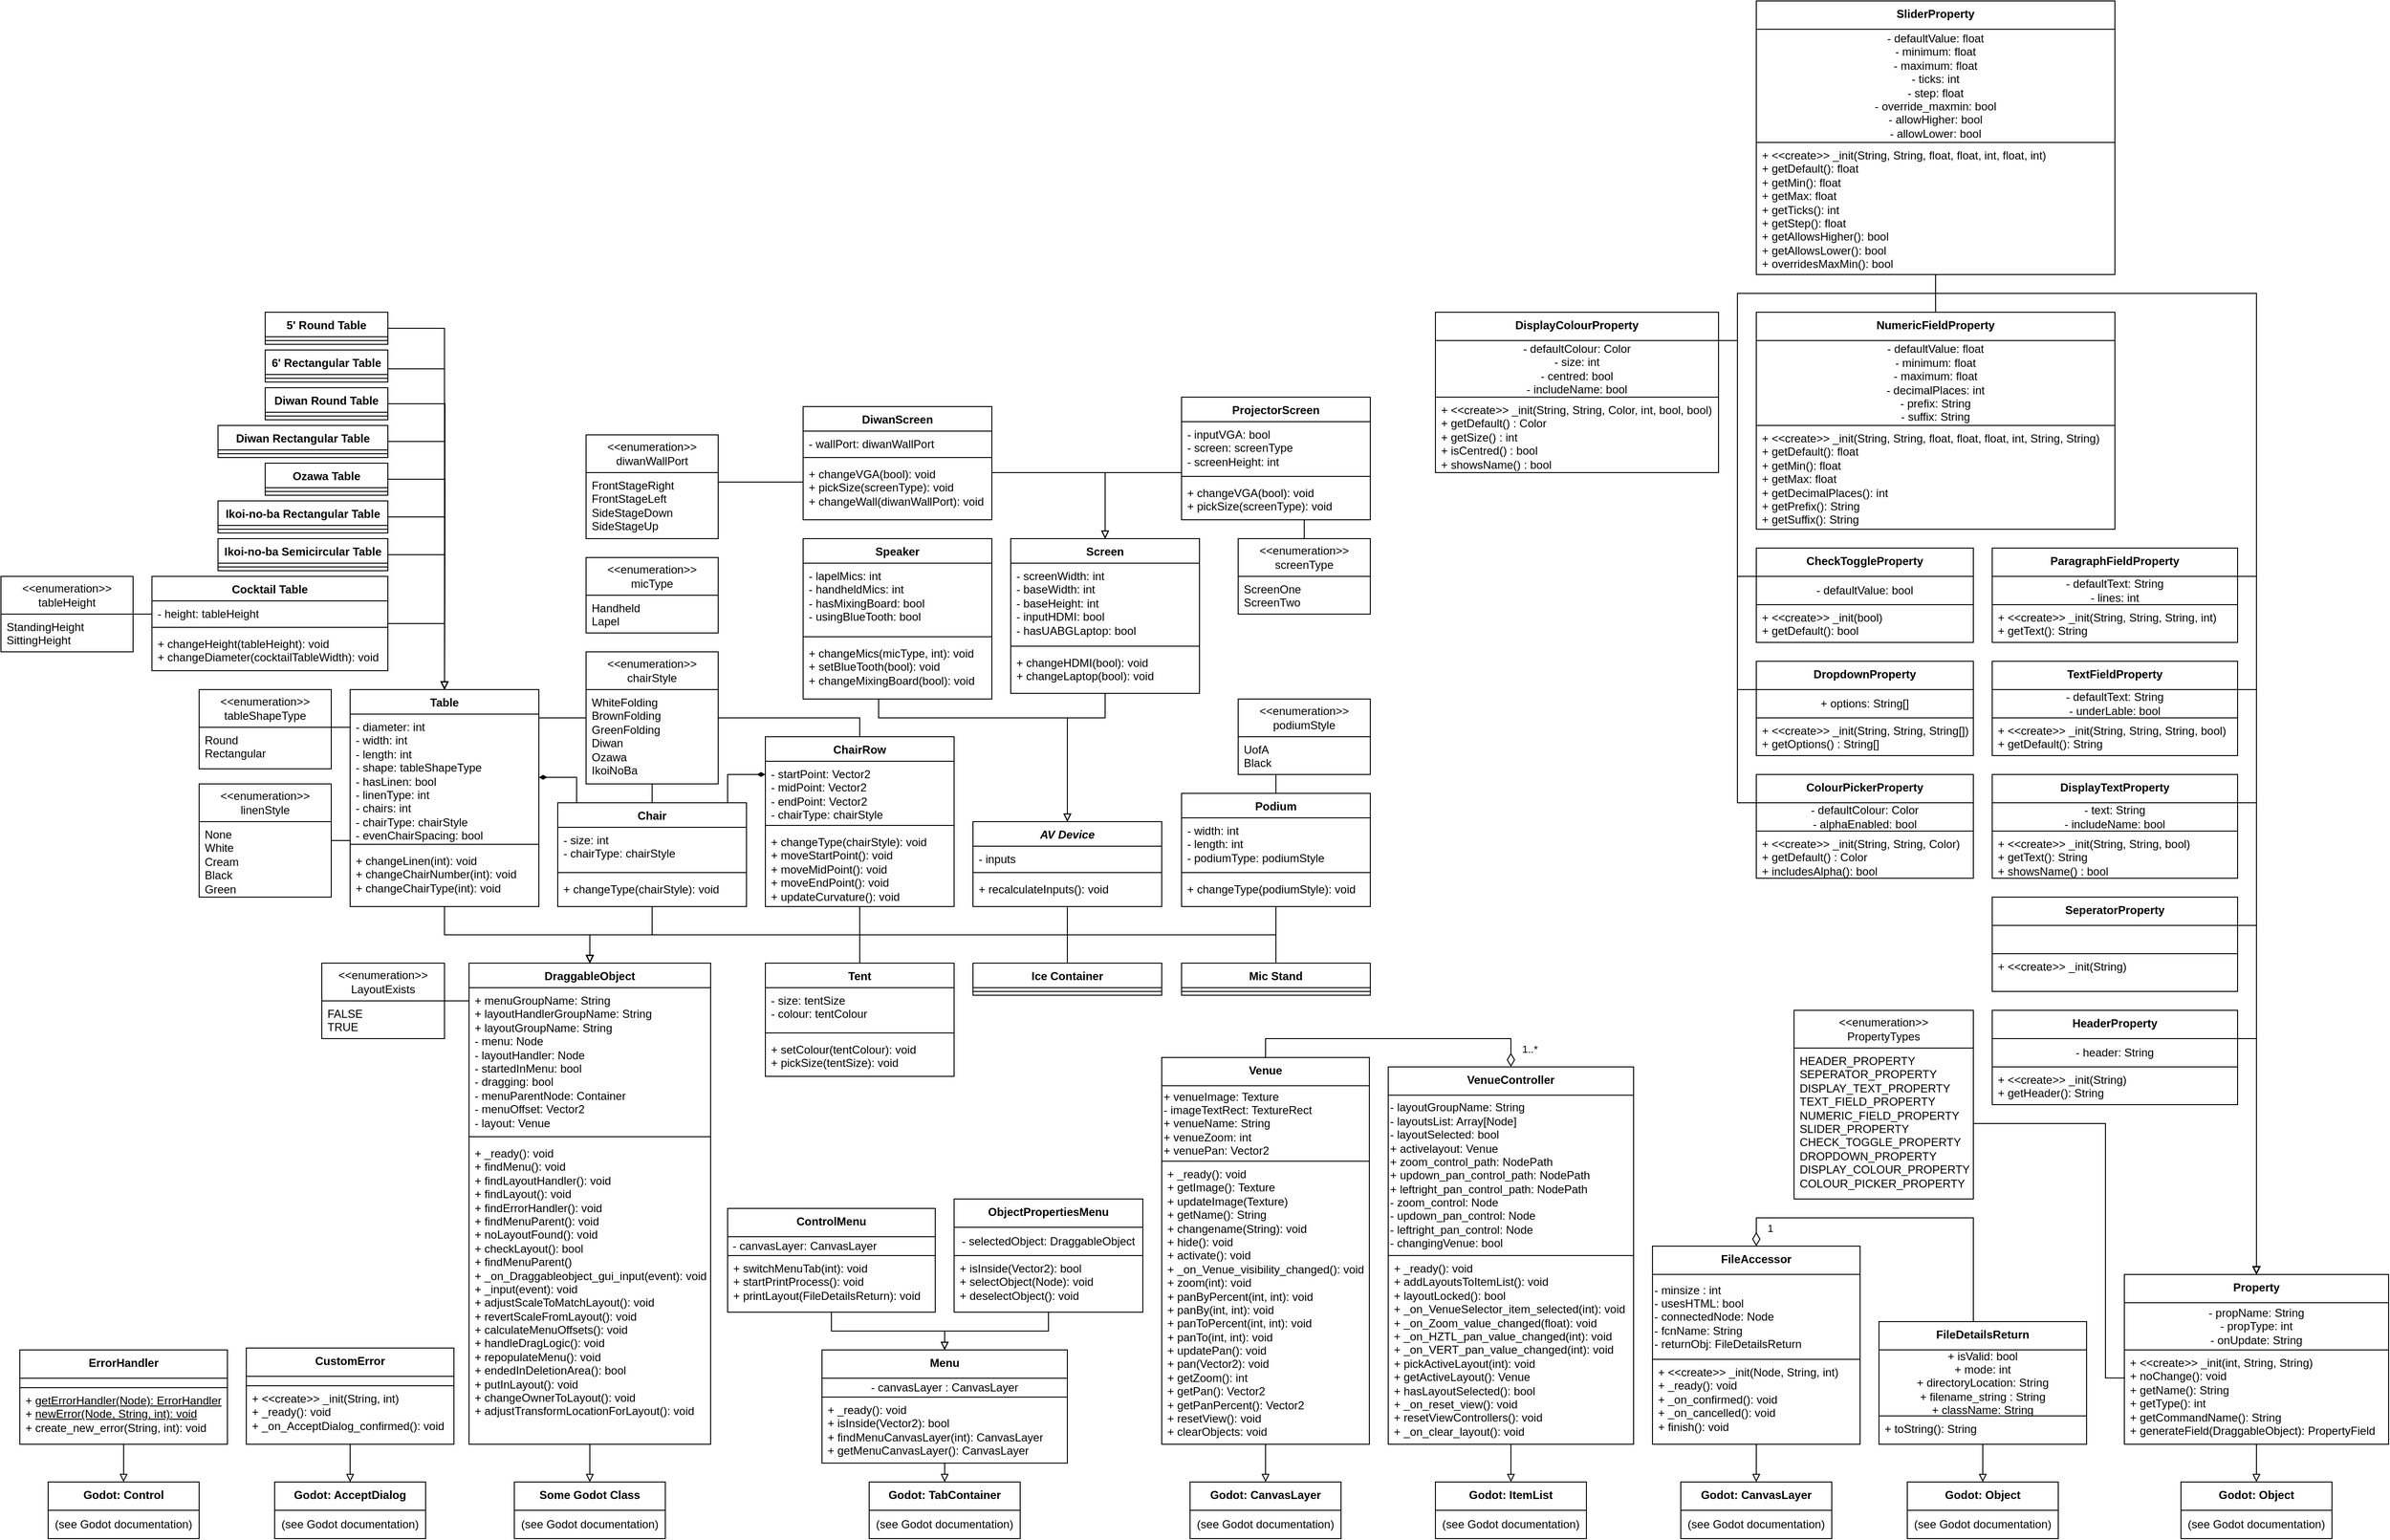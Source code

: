 <mxfile version="24.7.17">
  <diagram id="C5RBs43oDa-KdzZeNtuy" name="Page-1">
    <mxGraphModel dx="1281" dy="2788" grid="1" gridSize="10" guides="0" tooltips="1" connect="1" arrows="1" fold="1" page="1" pageScale="1" pageWidth="827" pageHeight="1169" math="0" shadow="0">
      <root>
        <mxCell id="WIyWlLk6GJQsqaUBKTNV-0" />
        <mxCell id="WIyWlLk6GJQsqaUBKTNV-1" parent="WIyWlLk6GJQsqaUBKTNV-0" />
        <mxCell id="oPqgstvn8N1WA9uMLgz9-16" style="edgeStyle=orthogonalEdgeStyle;rounded=0;orthogonalLoop=1;jettySize=auto;html=1;entryX=0.5;entryY=0;entryDx=0;entryDy=0;endArrow=block;endFill=0;" parent="WIyWlLk6GJQsqaUBKTNV-1" source="oPqgstvn8N1WA9uMLgz9-8" target="oPqgstvn8N1WA9uMLgz9-12" edge="1">
          <mxGeometry relative="1" as="geometry" />
        </mxCell>
        <mxCell id="oPqgstvn8N1WA9uMLgz9-8" value="DraggableObject" style="swimlane;fontStyle=1;align=center;verticalAlign=top;childLayout=stackLayout;horizontal=1;startSize=26;horizontalStack=0;resizeParent=1;resizeParentMax=0;resizeLast=0;collapsible=1;marginBottom=0;whiteSpace=wrap;html=1;" parent="WIyWlLk6GJQsqaUBKTNV-1" vertex="1">
          <mxGeometry x="-214" y="-610" width="256" height="510" as="geometry" />
        </mxCell>
        <mxCell id="oPqgstvn8N1WA9uMLgz9-9" value="&lt;div&gt;&lt;div&gt;+ menuGroupName: String&lt;/div&gt;&lt;div&gt;+ layoutHandlerGroupName: String&lt;/div&gt;&lt;div&gt;+ layoutGroupName: String&lt;/div&gt;&lt;/div&gt;- menu: Node&lt;div&gt;- layoutHandler: Node&lt;/div&gt;&lt;div&gt;- startedInMenu: bool&lt;/div&gt;&lt;div&gt;- dragging: bool&lt;/div&gt;&lt;div&gt;- menuParentNode: Container&lt;/div&gt;&lt;div&gt;- menuOffset: Vector2&lt;/div&gt;&lt;div&gt;- layout: Venue&lt;/div&gt;" style="text;strokeColor=none;fillColor=none;align=left;verticalAlign=top;spacingLeft=4;spacingRight=4;overflow=hidden;rotatable=0;points=[[0,0.5],[1,0.5]];portConstraint=eastwest;whiteSpace=wrap;html=1;" parent="oPqgstvn8N1WA9uMLgz9-8" vertex="1">
          <mxGeometry y="26" width="256" height="154" as="geometry" />
        </mxCell>
        <mxCell id="oPqgstvn8N1WA9uMLgz9-10" value="" style="line;strokeWidth=1;fillColor=none;align=left;verticalAlign=middle;spacingTop=-1;spacingLeft=3;spacingRight=3;rotatable=0;labelPosition=right;points=[];portConstraint=eastwest;strokeColor=inherit;" parent="oPqgstvn8N1WA9uMLgz9-8" vertex="1">
          <mxGeometry y="180" width="256" height="8" as="geometry" />
        </mxCell>
        <mxCell id="oPqgstvn8N1WA9uMLgz9-11" value="+ _ready(): void&lt;div&gt;+ findMenu(): void&lt;/div&gt;&lt;div&gt;+ findLayoutHandler(): void&lt;/div&gt;&lt;div&gt;+ findLayout(): void&lt;/div&gt;&lt;div&gt;+ findErrorHandler(): void&lt;/div&gt;&lt;div&gt;+ findMenuParent(): void&lt;/div&gt;&lt;div&gt;+ noLayoutFound(): void&lt;/div&gt;&lt;div&gt;+ checkLayout(): bool&lt;/div&gt;&lt;div&gt;+ findMenuParent()&lt;/div&gt;&lt;div&gt;+ _on_Draggableobject_gui_input(event): void&lt;/div&gt;&lt;div&gt;+ _input(event): void&lt;/div&gt;&lt;div&gt;+ adjustScaleToMatchLayout(): void&lt;/div&gt;&lt;div&gt;+ revertScaleFromLayout(): void&lt;/div&gt;&lt;div&gt;+ calculateMenuOffsets(): void&lt;/div&gt;&lt;div&gt;+ handleDragLogic(): void&lt;/div&gt;&lt;div&gt;+ repopulateMenu(): void&lt;/div&gt;&lt;div&gt;+ endedInDeletionArea(): bool&lt;/div&gt;&lt;div&gt;+ putInLayout(): void&lt;/div&gt;&lt;div&gt;+ changeOwnerToLayout(): void&lt;/div&gt;&lt;div&gt;+ adjustTransformLocationForLayout(): void&lt;/div&gt;&lt;div&gt;&lt;br&gt;&lt;/div&gt;" style="text;strokeColor=none;fillColor=none;align=left;verticalAlign=top;spacingLeft=4;spacingRight=4;overflow=hidden;rotatable=0;points=[[0,0.5],[1,0.5]];portConstraint=eastwest;whiteSpace=wrap;html=1;" parent="oPqgstvn8N1WA9uMLgz9-8" vertex="1">
          <mxGeometry y="188" width="256" height="322" as="geometry" />
        </mxCell>
        <mxCell id="oPqgstvn8N1WA9uMLgz9-12" value="Some Godot Class" style="swimlane;fontStyle=1;align=center;verticalAlign=top;childLayout=stackLayout;horizontal=1;startSize=30;horizontalStack=0;resizeParent=1;resizeParentMax=0;resizeLast=0;collapsible=1;marginBottom=0;whiteSpace=wrap;html=1;" parent="WIyWlLk6GJQsqaUBKTNV-1" vertex="1">
          <mxGeometry x="-166" y="-60" width="160" height="60" as="geometry" />
        </mxCell>
        <mxCell id="oPqgstvn8N1WA9uMLgz9-125" value="(see Godot documentation)" style="text;html=1;align=center;verticalAlign=middle;whiteSpace=wrap;rounded=0;" parent="oPqgstvn8N1WA9uMLgz9-12" vertex="1">
          <mxGeometry y="30" width="160" height="30" as="geometry" />
        </mxCell>
        <mxCell id="oPqgstvn8N1WA9uMLgz9-33" value="" style="edgeStyle=orthogonalEdgeStyle;rounded=0;orthogonalLoop=1;jettySize=auto;html=1;entryX=0.5;entryY=0;entryDx=0;entryDy=0;endArrow=block;endFill=0;" parent="WIyWlLk6GJQsqaUBKTNV-1" source="oPqgstvn8N1WA9uMLgz9-17" target="oPqgstvn8N1WA9uMLgz9-8" edge="1">
          <mxGeometry relative="1" as="geometry" />
        </mxCell>
        <mxCell id="oPqgstvn8N1WA9uMLgz9-17" value="Table" style="swimlane;fontStyle=1;align=center;verticalAlign=top;childLayout=stackLayout;horizontal=1;startSize=26;horizontalStack=0;resizeParent=1;resizeParentMax=0;resizeLast=0;collapsible=1;marginBottom=0;whiteSpace=wrap;html=1;" parent="WIyWlLk6GJQsqaUBKTNV-1" vertex="1">
          <mxGeometry x="-340" y="-900" width="200" height="230" as="geometry" />
        </mxCell>
        <mxCell id="oPqgstvn8N1WA9uMLgz9-18" value="- diameter: int&lt;div&gt;- width: int&lt;/div&gt;&lt;div&gt;- length: int&lt;br&gt;&lt;div&gt;- shape: tableShapeType&lt;br&gt;&lt;div&gt;- hasLinen: bool&lt;/div&gt;&lt;div&gt;- linenType: int&lt;/div&gt;&lt;div&gt;- chairs: int&lt;/div&gt;&lt;div&gt;- chairType: chairStyle&lt;/div&gt;&lt;/div&gt;&lt;div&gt;- evenChairSpacing: bool&lt;/div&gt;&lt;/div&gt;" style="text;strokeColor=none;fillColor=none;align=left;verticalAlign=top;spacingLeft=4;spacingRight=4;overflow=hidden;rotatable=0;points=[[0,0.5],[1,0.5]];portConstraint=eastwest;whiteSpace=wrap;html=1;" parent="oPqgstvn8N1WA9uMLgz9-17" vertex="1">
          <mxGeometry y="26" width="200" height="134" as="geometry" />
        </mxCell>
        <mxCell id="oPqgstvn8N1WA9uMLgz9-19" value="" style="line;strokeWidth=1;fillColor=none;align=left;verticalAlign=middle;spacingTop=-1;spacingLeft=3;spacingRight=3;rotatable=0;labelPosition=right;points=[];portConstraint=eastwest;strokeColor=inherit;" parent="oPqgstvn8N1WA9uMLgz9-17" vertex="1">
          <mxGeometry y="160" width="200" height="8" as="geometry" />
        </mxCell>
        <mxCell id="oPqgstvn8N1WA9uMLgz9-20" value="+ changeLinen(int): void&lt;div&gt;+ changeChairNumber(int): void&lt;/div&gt;&lt;div&gt;+ changeChairType(int): void&lt;/div&gt;" style="text;strokeColor=none;fillColor=none;align=left;verticalAlign=top;spacingLeft=4;spacingRight=4;overflow=hidden;rotatable=0;points=[[0,0.5],[1,0.5]];portConstraint=eastwest;whiteSpace=wrap;html=1;" parent="oPqgstvn8N1WA9uMLgz9-17" vertex="1">
          <mxGeometry y="168" width="200" height="62" as="geometry" />
        </mxCell>
        <mxCell id="oPqgstvn8N1WA9uMLgz9-135" style="edgeStyle=orthogonalEdgeStyle;rounded=0;orthogonalLoop=1;jettySize=auto;html=1;endArrow=none;endFill=0;" parent="WIyWlLk6GJQsqaUBKTNV-1" source="oPqgstvn8N1WA9uMLgz9-21" target="oPqgstvn8N1WA9uMLgz9-17" edge="1">
          <mxGeometry relative="1" as="geometry">
            <Array as="points">
              <mxPoint x="-350" y="-860" />
              <mxPoint x="-350" y="-860" />
            </Array>
          </mxGeometry>
        </mxCell>
        <mxCell id="oPqgstvn8N1WA9uMLgz9-21" value="&amp;lt;&amp;lt;enumeration&amp;gt;&amp;gt;&lt;div&gt;tableShapeType&lt;/div&gt;" style="swimlane;fontStyle=0;childLayout=stackLayout;horizontal=1;startSize=40;fillColor=none;horizontalStack=0;resizeParent=1;resizeParentMax=0;resizeLast=0;collapsible=1;marginBottom=0;whiteSpace=wrap;html=1;" parent="WIyWlLk6GJQsqaUBKTNV-1" vertex="1">
          <mxGeometry x="-500" y="-900" width="140" height="84" as="geometry" />
        </mxCell>
        <mxCell id="oPqgstvn8N1WA9uMLgz9-22" value="Round&lt;div&gt;Rectangular&lt;/div&gt;" style="text;strokeColor=none;fillColor=none;align=left;verticalAlign=top;spacingLeft=4;spacingRight=4;overflow=hidden;rotatable=0;points=[[0,0.5],[1,0.5]];portConstraint=eastwest;whiteSpace=wrap;html=1;" parent="oPqgstvn8N1WA9uMLgz9-21" vertex="1">
          <mxGeometry y="40" width="140" height="44" as="geometry" />
        </mxCell>
        <mxCell id="oPqgstvn8N1WA9uMLgz9-39" style="edgeStyle=orthogonalEdgeStyle;rounded=0;orthogonalLoop=1;jettySize=auto;html=1;entryX=1;entryY=0.5;entryDx=0;entryDy=0;endArrow=diamondThin;endFill=1;" parent="WIyWlLk6GJQsqaUBKTNV-1" source="oPqgstvn8N1WA9uMLgz9-27" target="oPqgstvn8N1WA9uMLgz9-18" edge="1">
          <mxGeometry relative="1" as="geometry">
            <Array as="points">
              <mxPoint x="-100" y="-807" />
            </Array>
          </mxGeometry>
        </mxCell>
        <mxCell id="oPqgstvn8N1WA9uMLgz9-52" style="edgeStyle=orthogonalEdgeStyle;rounded=0;orthogonalLoop=1;jettySize=auto;html=1;endArrow=diamondThin;endFill=1;" parent="WIyWlLk6GJQsqaUBKTNV-1" source="oPqgstvn8N1WA9uMLgz9-27" target="oPqgstvn8N1WA9uMLgz9-40" edge="1">
          <mxGeometry relative="1" as="geometry">
            <Array as="points">
              <mxPoint x="60" y="-810" />
            </Array>
          </mxGeometry>
        </mxCell>
        <mxCell id="oPqgstvn8N1WA9uMLgz9-27" value="Chair" style="swimlane;fontStyle=1;align=center;verticalAlign=top;childLayout=stackLayout;horizontal=1;startSize=26;horizontalStack=0;resizeParent=1;resizeParentMax=0;resizeLast=0;collapsible=1;marginBottom=0;whiteSpace=wrap;html=1;" parent="WIyWlLk6GJQsqaUBKTNV-1" vertex="1">
          <mxGeometry x="-120" y="-780" width="200" height="110" as="geometry" />
        </mxCell>
        <mxCell id="oPqgstvn8N1WA9uMLgz9-28" value="- size: int&lt;div&gt;- chairType: chairStyle&lt;/div&gt;" style="text;strokeColor=none;fillColor=none;align=left;verticalAlign=top;spacingLeft=4;spacingRight=4;overflow=hidden;rotatable=0;points=[[0,0.5],[1,0.5]];portConstraint=eastwest;whiteSpace=wrap;html=1;" parent="oPqgstvn8N1WA9uMLgz9-27" vertex="1">
          <mxGeometry y="26" width="200" height="44" as="geometry" />
        </mxCell>
        <mxCell id="oPqgstvn8N1WA9uMLgz9-29" value="" style="line;strokeWidth=1;fillColor=none;align=left;verticalAlign=middle;spacingTop=-1;spacingLeft=3;spacingRight=3;rotatable=0;labelPosition=right;points=[];portConstraint=eastwest;strokeColor=inherit;" parent="oPqgstvn8N1WA9uMLgz9-27" vertex="1">
          <mxGeometry y="70" width="200" height="8" as="geometry" />
        </mxCell>
        <mxCell id="oPqgstvn8N1WA9uMLgz9-30" value="+ changeType(chairStyle): void" style="text;strokeColor=none;fillColor=none;align=left;verticalAlign=top;spacingLeft=4;spacingRight=4;overflow=hidden;rotatable=0;points=[[0,0.5],[1,0.5]];portConstraint=eastwest;whiteSpace=wrap;html=1;" parent="oPqgstvn8N1WA9uMLgz9-27" vertex="1">
          <mxGeometry y="78" width="200" height="32" as="geometry" />
        </mxCell>
        <mxCell id="oPqgstvn8N1WA9uMLgz9-32" style="edgeStyle=orthogonalEdgeStyle;rounded=0;orthogonalLoop=1;jettySize=auto;html=1;entryX=0.5;entryY=0;entryDx=0;entryDy=0;endArrow=block;endFill=0;" parent="WIyWlLk6GJQsqaUBKTNV-1" source="oPqgstvn8N1WA9uMLgz9-27" target="oPqgstvn8N1WA9uMLgz9-8" edge="1">
          <mxGeometry relative="1" as="geometry" />
        </mxCell>
        <mxCell id="oPqgstvn8N1WA9uMLgz9-37" style="edgeStyle=orthogonalEdgeStyle;rounded=0;orthogonalLoop=1;jettySize=auto;html=1;entryX=0.5;entryY=0;entryDx=0;entryDy=0;endArrow=none;endFill=0;" parent="WIyWlLk6GJQsqaUBKTNV-1" source="oPqgstvn8N1WA9uMLgz9-34" target="oPqgstvn8N1WA9uMLgz9-27" edge="1">
          <mxGeometry relative="1" as="geometry">
            <Array as="points">
              <mxPoint x="-20" y="-780" />
            </Array>
          </mxGeometry>
        </mxCell>
        <mxCell id="oPqgstvn8N1WA9uMLgz9-38" style="edgeStyle=orthogonalEdgeStyle;rounded=0;orthogonalLoop=1;jettySize=auto;html=1;endArrow=none;endFill=0;" parent="WIyWlLk6GJQsqaUBKTNV-1" source="oPqgstvn8N1WA9uMLgz9-34" target="oPqgstvn8N1WA9uMLgz9-17" edge="1">
          <mxGeometry relative="1" as="geometry">
            <Array as="points">
              <mxPoint x="-120" y="-870" />
              <mxPoint x="-120" y="-870" />
            </Array>
          </mxGeometry>
        </mxCell>
        <mxCell id="oPqgstvn8N1WA9uMLgz9-34" value="&amp;lt;&amp;lt;enumeration&amp;gt;&amp;gt;&lt;br&gt;&lt;div&gt;chairStyle&lt;/div&gt;" style="swimlane;fontStyle=0;childLayout=stackLayout;horizontal=1;startSize=40;fillColor=none;horizontalStack=0;resizeParent=1;resizeParentMax=0;resizeLast=0;collapsible=1;marginBottom=0;whiteSpace=wrap;html=1;" parent="WIyWlLk6GJQsqaUBKTNV-1" vertex="1">
          <mxGeometry x="-90" y="-940" width="140" height="140" as="geometry" />
        </mxCell>
        <mxCell id="oPqgstvn8N1WA9uMLgz9-35" value="WhiteFolding&lt;br&gt;BrownFolding&lt;div&gt;GreenFolding&lt;/div&gt;&lt;div&gt;Diwan&lt;/div&gt;&lt;div&gt;Ozawa&lt;/div&gt;&lt;div&gt;IkoiNoBa&lt;/div&gt;" style="text;strokeColor=none;fillColor=none;align=left;verticalAlign=top;spacingLeft=4;spacingRight=4;overflow=hidden;rotatable=0;points=[[0,0.5],[1,0.5]];portConstraint=eastwest;whiteSpace=wrap;html=1;" parent="oPqgstvn8N1WA9uMLgz9-34" vertex="1">
          <mxGeometry y="40" width="140" height="100" as="geometry" />
        </mxCell>
        <mxCell id="oPqgstvn8N1WA9uMLgz9-44" style="edgeStyle=orthogonalEdgeStyle;rounded=0;orthogonalLoop=1;jettySize=auto;html=1;entryX=0.5;entryY=0;entryDx=0;entryDy=0;endArrow=block;endFill=0;" parent="WIyWlLk6GJQsqaUBKTNV-1" source="oPqgstvn8N1WA9uMLgz9-40" target="oPqgstvn8N1WA9uMLgz9-8" edge="1">
          <mxGeometry relative="1" as="geometry">
            <Array as="points">
              <mxPoint x="200" y="-640" />
              <mxPoint x="-86" y="-640" />
            </Array>
          </mxGeometry>
        </mxCell>
        <mxCell id="oPqgstvn8N1WA9uMLgz9-40" value="ChairRow" style="swimlane;fontStyle=1;align=center;verticalAlign=top;childLayout=stackLayout;horizontal=1;startSize=26;horizontalStack=0;resizeParent=1;resizeParentMax=0;resizeLast=0;collapsible=1;marginBottom=0;whiteSpace=wrap;html=1;" parent="WIyWlLk6GJQsqaUBKTNV-1" vertex="1">
          <mxGeometry x="100" y="-850" width="200" height="180" as="geometry" />
        </mxCell>
        <mxCell id="oPqgstvn8N1WA9uMLgz9-41" value="- startPoint: Vector2&lt;div&gt;- midPoint: Vector2&lt;/div&gt;&lt;div&gt;- endPoint: Vector2&lt;/div&gt;&lt;div&gt;- chairType: chairStyle&lt;/div&gt;" style="text;strokeColor=none;fillColor=none;align=left;verticalAlign=top;spacingLeft=4;spacingRight=4;overflow=hidden;rotatable=0;points=[[0,0.5],[1,0.5]];portConstraint=eastwest;whiteSpace=wrap;html=1;" parent="oPqgstvn8N1WA9uMLgz9-40" vertex="1">
          <mxGeometry y="26" width="200" height="64" as="geometry" />
        </mxCell>
        <mxCell id="oPqgstvn8N1WA9uMLgz9-42" value="" style="line;strokeWidth=1;fillColor=none;align=left;verticalAlign=middle;spacingTop=-1;spacingLeft=3;spacingRight=3;rotatable=0;labelPosition=right;points=[];portConstraint=eastwest;strokeColor=inherit;" parent="oPqgstvn8N1WA9uMLgz9-40" vertex="1">
          <mxGeometry y="90" width="200" height="8" as="geometry" />
        </mxCell>
        <mxCell id="oPqgstvn8N1WA9uMLgz9-43" value="+ changeType(chairStyle): void&lt;div&gt;+ moveStartPoint(): void&lt;/div&gt;&lt;div&gt;+ moveMidPoint(): void&lt;/div&gt;&lt;div&gt;+ moveEndPoint(): void&lt;/div&gt;&lt;div&gt;+ updateCurvature(): void&lt;/div&gt;" style="text;strokeColor=none;fillColor=none;align=left;verticalAlign=top;spacingLeft=4;spacingRight=4;overflow=hidden;rotatable=0;points=[[0,0.5],[1,0.5]];portConstraint=eastwest;whiteSpace=wrap;html=1;" parent="oPqgstvn8N1WA9uMLgz9-40" vertex="1">
          <mxGeometry y="98" width="200" height="82" as="geometry" />
        </mxCell>
        <mxCell id="oPqgstvn8N1WA9uMLgz9-96" style="edgeStyle=orthogonalEdgeStyle;rounded=0;orthogonalLoop=1;jettySize=auto;html=1;entryX=0.5;entryY=0;entryDx=0;entryDy=0;endArrow=block;endFill=0;" parent="WIyWlLk6GJQsqaUBKTNV-1" source="oPqgstvn8N1WA9uMLgz9-45" target="oPqgstvn8N1WA9uMLgz9-8" edge="1">
          <mxGeometry relative="1" as="geometry">
            <Array as="points">
              <mxPoint x="420" y="-640" />
              <mxPoint x="-86" y="-640" />
            </Array>
          </mxGeometry>
        </mxCell>
        <mxCell id="oPqgstvn8N1WA9uMLgz9-45" value="&lt;i&gt;AV Device&lt;/i&gt;" style="swimlane;fontStyle=1;align=center;verticalAlign=top;childLayout=stackLayout;horizontal=1;startSize=26;horizontalStack=0;resizeParent=1;resizeParentMax=0;resizeLast=0;collapsible=1;marginBottom=0;whiteSpace=wrap;html=1;" parent="WIyWlLk6GJQsqaUBKTNV-1" vertex="1">
          <mxGeometry x="320" y="-760" width="200" height="90" as="geometry" />
        </mxCell>
        <mxCell id="oPqgstvn8N1WA9uMLgz9-46" value="- inputs" style="text;strokeColor=none;fillColor=none;align=left;verticalAlign=top;spacingLeft=4;spacingRight=4;overflow=hidden;rotatable=0;points=[[0,0.5],[1,0.5]];portConstraint=eastwest;whiteSpace=wrap;html=1;" parent="oPqgstvn8N1WA9uMLgz9-45" vertex="1">
          <mxGeometry y="26" width="200" height="24" as="geometry" />
        </mxCell>
        <mxCell id="oPqgstvn8N1WA9uMLgz9-47" value="" style="line;strokeWidth=1;fillColor=none;align=left;verticalAlign=middle;spacingTop=-1;spacingLeft=3;spacingRight=3;rotatable=0;labelPosition=right;points=[];portConstraint=eastwest;strokeColor=inherit;" parent="oPqgstvn8N1WA9uMLgz9-45" vertex="1">
          <mxGeometry y="50" width="200" height="8" as="geometry" />
        </mxCell>
        <mxCell id="oPqgstvn8N1WA9uMLgz9-48" value="&lt;div&gt;+ recalculateInputs(): void&lt;/div&gt;" style="text;strokeColor=none;fillColor=none;align=left;verticalAlign=top;spacingLeft=4;spacingRight=4;overflow=hidden;rotatable=0;points=[[0,0.5],[1,0.5]];portConstraint=eastwest;whiteSpace=wrap;html=1;" parent="oPqgstvn8N1WA9uMLgz9-45" vertex="1">
          <mxGeometry y="58" width="200" height="32" as="geometry" />
        </mxCell>
        <mxCell id="oPqgstvn8N1WA9uMLgz9-50" value="&amp;lt;&amp;lt;enumeration&amp;gt;&amp;gt;&lt;br&gt;&lt;div&gt;micType&lt;/div&gt;" style="swimlane;fontStyle=0;childLayout=stackLayout;horizontal=1;startSize=40;fillColor=none;horizontalStack=0;resizeParent=1;resizeParentMax=0;resizeLast=0;collapsible=1;marginBottom=0;whiteSpace=wrap;html=1;" parent="WIyWlLk6GJQsqaUBKTNV-1" vertex="1">
          <mxGeometry x="-90" y="-1040" width="140" height="80" as="geometry" />
        </mxCell>
        <mxCell id="oPqgstvn8N1WA9uMLgz9-51" value="Handheld&lt;div&gt;Lapel&lt;/div&gt;" style="text;strokeColor=none;fillColor=none;align=left;verticalAlign=top;spacingLeft=4;spacingRight=4;overflow=hidden;rotatable=0;points=[[0,0.5],[1,0.5]];portConstraint=eastwest;whiteSpace=wrap;html=1;" parent="oPqgstvn8N1WA9uMLgz9-50" vertex="1">
          <mxGeometry y="40" width="140" height="40" as="geometry" />
        </mxCell>
        <mxCell id="oPqgstvn8N1WA9uMLgz9-82" style="edgeStyle=orthogonalEdgeStyle;rounded=0;orthogonalLoop=1;jettySize=auto;html=1;endArrow=block;endFill=0;" parent="WIyWlLk6GJQsqaUBKTNV-1" source="oPqgstvn8N1WA9uMLgz9-53" edge="1">
          <mxGeometry relative="1" as="geometry">
            <mxPoint x="-240" y="-900" as="targetPoint" />
          </mxGeometry>
        </mxCell>
        <mxCell id="oPqgstvn8N1WA9uMLgz9-53" value="Diwan Round Table" style="swimlane;fontStyle=1;align=center;verticalAlign=top;childLayout=stackLayout;horizontal=1;startSize=26;horizontalStack=0;resizeParent=1;resizeParentMax=0;resizeLast=0;collapsible=1;marginBottom=0;whiteSpace=wrap;html=1;" parent="WIyWlLk6GJQsqaUBKTNV-1" vertex="1">
          <mxGeometry x="-430" y="-1220" width="130" height="34" as="geometry" />
        </mxCell>
        <mxCell id="oPqgstvn8N1WA9uMLgz9-55" value="" style="line;strokeWidth=1;fillColor=none;align=left;verticalAlign=middle;spacingTop=-1;spacingLeft=3;spacingRight=3;rotatable=0;labelPosition=right;points=[];portConstraint=eastwest;strokeColor=inherit;" parent="oPqgstvn8N1WA9uMLgz9-53" vertex="1">
          <mxGeometry y="26" width="130" height="8" as="geometry" />
        </mxCell>
        <mxCell id="oPqgstvn8N1WA9uMLgz9-80" style="edgeStyle=orthogonalEdgeStyle;rounded=0;orthogonalLoop=1;jettySize=auto;html=1;entryX=0.5;entryY=0;entryDx=0;entryDy=0;endArrow=block;endFill=0;" parent="WIyWlLk6GJQsqaUBKTNV-1" source="oPqgstvn8N1WA9uMLgz9-57" target="oPqgstvn8N1WA9uMLgz9-17" edge="1">
          <mxGeometry relative="1" as="geometry">
            <Array as="points">
              <mxPoint x="-240" y="-1163" />
            </Array>
          </mxGeometry>
        </mxCell>
        <mxCell id="oPqgstvn8N1WA9uMLgz9-57" value="Diwan Rectangular Table" style="swimlane;fontStyle=1;align=center;verticalAlign=top;childLayout=stackLayout;horizontal=1;startSize=26;horizontalStack=0;resizeParent=1;resizeParentMax=0;resizeLast=0;collapsible=1;marginBottom=0;whiteSpace=wrap;html=1;" parent="WIyWlLk6GJQsqaUBKTNV-1" vertex="1">
          <mxGeometry x="-480" y="-1180" width="180" height="34" as="geometry" />
        </mxCell>
        <mxCell id="oPqgstvn8N1WA9uMLgz9-58" value="" style="line;strokeWidth=1;fillColor=none;align=left;verticalAlign=middle;spacingTop=-1;spacingLeft=3;spacingRight=3;rotatable=0;labelPosition=right;points=[];portConstraint=eastwest;strokeColor=inherit;" parent="oPqgstvn8N1WA9uMLgz9-57" vertex="1">
          <mxGeometry y="26" width="180" height="8" as="geometry" />
        </mxCell>
        <mxCell id="oPqgstvn8N1WA9uMLgz9-79" style="edgeStyle=orthogonalEdgeStyle;rounded=0;orthogonalLoop=1;jettySize=auto;html=1;endArrow=block;endFill=0;" parent="WIyWlLk6GJQsqaUBKTNV-1" source="oPqgstvn8N1WA9uMLgz9-59" edge="1">
          <mxGeometry relative="1" as="geometry">
            <mxPoint x="-240" y="-900" as="targetPoint" />
          </mxGeometry>
        </mxCell>
        <mxCell id="oPqgstvn8N1WA9uMLgz9-59" value="Ozawa Table" style="swimlane;fontStyle=1;align=center;verticalAlign=top;childLayout=stackLayout;horizontal=1;startSize=26;horizontalStack=0;resizeParent=1;resizeParentMax=0;resizeLast=0;collapsible=1;marginBottom=0;whiteSpace=wrap;html=1;" parent="WIyWlLk6GJQsqaUBKTNV-1" vertex="1">
          <mxGeometry x="-430" y="-1140" width="130" height="34" as="geometry" />
        </mxCell>
        <mxCell id="oPqgstvn8N1WA9uMLgz9-60" value="" style="line;strokeWidth=1;fillColor=none;align=left;verticalAlign=middle;spacingTop=-1;spacingLeft=3;spacingRight=3;rotatable=0;labelPosition=right;points=[];portConstraint=eastwest;strokeColor=inherit;" parent="oPqgstvn8N1WA9uMLgz9-59" vertex="1">
          <mxGeometry y="26" width="130" height="8" as="geometry" />
        </mxCell>
        <mxCell id="oPqgstvn8N1WA9uMLgz9-81" style="edgeStyle=orthogonalEdgeStyle;rounded=0;orthogonalLoop=1;jettySize=auto;html=1;entryX=0.5;entryY=0;entryDx=0;entryDy=0;endArrow=block;endFill=0;" parent="WIyWlLk6GJQsqaUBKTNV-1" source="oPqgstvn8N1WA9uMLgz9-61" target="oPqgstvn8N1WA9uMLgz9-17" edge="1">
          <mxGeometry relative="1" as="geometry">
            <Array as="points">
              <mxPoint x="-240" y="-1240" />
            </Array>
          </mxGeometry>
        </mxCell>
        <mxCell id="oPqgstvn8N1WA9uMLgz9-61" value="6&#39; Rectangular Table" style="swimlane;fontStyle=1;align=center;verticalAlign=top;childLayout=stackLayout;horizontal=1;startSize=26;horizontalStack=0;resizeParent=1;resizeParentMax=0;resizeLast=0;collapsible=1;marginBottom=0;whiteSpace=wrap;html=1;" parent="WIyWlLk6GJQsqaUBKTNV-1" vertex="1">
          <mxGeometry x="-430" y="-1260" width="130" height="34" as="geometry" />
        </mxCell>
        <mxCell id="oPqgstvn8N1WA9uMLgz9-62" value="" style="line;strokeWidth=1;fillColor=none;align=left;verticalAlign=middle;spacingTop=-1;spacingLeft=3;spacingRight=3;rotatable=0;labelPosition=right;points=[];portConstraint=eastwest;strokeColor=inherit;" parent="oPqgstvn8N1WA9uMLgz9-61" vertex="1">
          <mxGeometry y="26" width="130" height="8" as="geometry" />
        </mxCell>
        <mxCell id="oPqgstvn8N1WA9uMLgz9-76" style="edgeStyle=orthogonalEdgeStyle;rounded=0;orthogonalLoop=1;jettySize=auto;html=1;entryX=0.5;entryY=0;entryDx=0;entryDy=0;endArrow=block;endFill=0;" parent="WIyWlLk6GJQsqaUBKTNV-1" source="oPqgstvn8N1WA9uMLgz9-65" target="oPqgstvn8N1WA9uMLgz9-17" edge="1">
          <mxGeometry relative="1" as="geometry">
            <Array as="points">
              <mxPoint x="-240" y="-970" />
            </Array>
          </mxGeometry>
        </mxCell>
        <mxCell id="oPqgstvn8N1WA9uMLgz9-65" value="Cocktail Table" style="swimlane;fontStyle=1;align=center;verticalAlign=top;childLayout=stackLayout;horizontal=1;startSize=26;horizontalStack=0;resizeParent=1;resizeParentMax=0;resizeLast=0;collapsible=1;marginBottom=0;whiteSpace=wrap;html=1;" parent="WIyWlLk6GJQsqaUBKTNV-1" vertex="1">
          <mxGeometry x="-550" y="-1020" width="250" height="100" as="geometry" />
        </mxCell>
        <mxCell id="oPqgstvn8N1WA9uMLgz9-66" value="- height: tableHeight" style="text;strokeColor=none;fillColor=none;align=left;verticalAlign=top;spacingLeft=4;spacingRight=4;overflow=hidden;rotatable=0;points=[[0,0.5],[1,0.5]];portConstraint=eastwest;whiteSpace=wrap;html=1;" parent="oPqgstvn8N1WA9uMLgz9-65" vertex="1">
          <mxGeometry y="26" width="250" height="24" as="geometry" />
        </mxCell>
        <mxCell id="oPqgstvn8N1WA9uMLgz9-67" value="" style="line;strokeWidth=1;fillColor=none;align=left;verticalAlign=middle;spacingTop=-1;spacingLeft=3;spacingRight=3;rotatable=0;labelPosition=right;points=[];portConstraint=eastwest;strokeColor=inherit;" parent="oPqgstvn8N1WA9uMLgz9-65" vertex="1">
          <mxGeometry y="50" width="250" height="8" as="geometry" />
        </mxCell>
        <mxCell id="oPqgstvn8N1WA9uMLgz9-68" value="+ changeHeight(tableHeight): void&lt;div&gt;+ changeDiameter(cocktailTableWidth): void&lt;/div&gt;" style="text;strokeColor=none;fillColor=none;align=left;verticalAlign=top;spacingLeft=4;spacingRight=4;overflow=hidden;rotatable=0;points=[[0,0.5],[1,0.5]];portConstraint=eastwest;whiteSpace=wrap;html=1;" parent="oPqgstvn8N1WA9uMLgz9-65" vertex="1">
          <mxGeometry y="58" width="250" height="42" as="geometry" />
        </mxCell>
        <mxCell id="oPqgstvn8N1WA9uMLgz9-78" style="edgeStyle=orthogonalEdgeStyle;rounded=0;orthogonalLoop=1;jettySize=auto;html=1;endArrow=block;endFill=0;entryX=0.5;entryY=0;entryDx=0;entryDy=0;" parent="WIyWlLk6GJQsqaUBKTNV-1" source="oPqgstvn8N1WA9uMLgz9-69" target="oPqgstvn8N1WA9uMLgz9-17" edge="1">
          <mxGeometry relative="1" as="geometry">
            <mxPoint x="-220" y="-940" as="targetPoint" />
            <Array as="points">
              <mxPoint x="-240" y="-1083" />
            </Array>
          </mxGeometry>
        </mxCell>
        <mxCell id="oPqgstvn8N1WA9uMLgz9-69" value="Ikoi-no-ba Rectangular Table" style="swimlane;fontStyle=1;align=center;verticalAlign=top;childLayout=stackLayout;horizontal=1;startSize=26;horizontalStack=0;resizeParent=1;resizeParentMax=0;resizeLast=0;collapsible=1;marginBottom=0;whiteSpace=wrap;html=1;" parent="WIyWlLk6GJQsqaUBKTNV-1" vertex="1">
          <mxGeometry x="-480" y="-1100" width="180" height="34" as="geometry" />
        </mxCell>
        <mxCell id="oPqgstvn8N1WA9uMLgz9-70" value="" style="line;strokeWidth=1;fillColor=none;align=left;verticalAlign=middle;spacingTop=-1;spacingLeft=3;spacingRight=3;rotatable=0;labelPosition=right;points=[];portConstraint=eastwest;strokeColor=inherit;" parent="oPqgstvn8N1WA9uMLgz9-69" vertex="1">
          <mxGeometry y="26" width="180" height="8" as="geometry" />
        </mxCell>
        <mxCell id="oPqgstvn8N1WA9uMLgz9-77" style="edgeStyle=orthogonalEdgeStyle;rounded=0;orthogonalLoop=1;jettySize=auto;html=1;endArrow=block;endFill=0;" parent="WIyWlLk6GJQsqaUBKTNV-1" source="oPqgstvn8N1WA9uMLgz9-71" edge="1">
          <mxGeometry relative="1" as="geometry">
            <mxPoint x="-240" y="-900" as="targetPoint" />
            <Array as="points">
              <mxPoint x="-240" y="-1043" />
            </Array>
          </mxGeometry>
        </mxCell>
        <mxCell id="oPqgstvn8N1WA9uMLgz9-71" value="Ikoi-no-ba Semicircular Table" style="swimlane;fontStyle=1;align=center;verticalAlign=top;childLayout=stackLayout;horizontal=1;startSize=26;horizontalStack=0;resizeParent=1;resizeParentMax=0;resizeLast=0;collapsible=1;marginBottom=0;whiteSpace=wrap;html=1;" parent="WIyWlLk6GJQsqaUBKTNV-1" vertex="1">
          <mxGeometry x="-480" y="-1060" width="180" height="34" as="geometry" />
        </mxCell>
        <mxCell id="oPqgstvn8N1WA9uMLgz9-72" value="" style="line;strokeWidth=1;fillColor=none;align=left;verticalAlign=middle;spacingTop=-1;spacingLeft=3;spacingRight=3;rotatable=0;labelPosition=right;points=[];portConstraint=eastwest;strokeColor=inherit;" parent="oPqgstvn8N1WA9uMLgz9-71" vertex="1">
          <mxGeometry y="26" width="180" height="8" as="geometry" />
        </mxCell>
        <mxCell id="oPqgstvn8N1WA9uMLgz9-83" style="edgeStyle=orthogonalEdgeStyle;rounded=0;orthogonalLoop=1;jettySize=auto;html=1;entryX=0.5;entryY=0;entryDx=0;entryDy=0;endArrow=block;endFill=0;" parent="WIyWlLk6GJQsqaUBKTNV-1" source="oPqgstvn8N1WA9uMLgz9-73" target="oPqgstvn8N1WA9uMLgz9-17" edge="1">
          <mxGeometry relative="1" as="geometry">
            <mxPoint x="-180" y="-950" as="targetPoint" />
            <Array as="points">
              <mxPoint x="-240" y="-1283" />
            </Array>
          </mxGeometry>
        </mxCell>
        <mxCell id="oPqgstvn8N1WA9uMLgz9-73" value="5&#39; Round Table" style="swimlane;fontStyle=1;align=center;verticalAlign=top;childLayout=stackLayout;horizontal=1;startSize=26;horizontalStack=0;resizeParent=1;resizeParentMax=0;resizeLast=0;collapsible=1;marginBottom=0;whiteSpace=wrap;html=1;" parent="WIyWlLk6GJQsqaUBKTNV-1" vertex="1">
          <mxGeometry x="-430" y="-1300" width="130" height="34" as="geometry" />
        </mxCell>
        <mxCell id="oPqgstvn8N1WA9uMLgz9-74" value="" style="line;strokeWidth=1;fillColor=none;align=left;verticalAlign=middle;spacingTop=-1;spacingLeft=3;spacingRight=3;rotatable=0;labelPosition=right;points=[];portConstraint=eastwest;strokeColor=inherit;" parent="oPqgstvn8N1WA9uMLgz9-73" vertex="1">
          <mxGeometry y="26" width="130" height="8" as="geometry" />
        </mxCell>
        <mxCell id="oPqgstvn8N1WA9uMLgz9-86" style="edgeStyle=orthogonalEdgeStyle;rounded=0;orthogonalLoop=1;jettySize=auto;html=1;endArrow=none;endFill=0;" parent="WIyWlLk6GJQsqaUBKTNV-1" source="oPqgstvn8N1WA9uMLgz9-84" target="oPqgstvn8N1WA9uMLgz9-65" edge="1">
          <mxGeometry relative="1" as="geometry">
            <Array as="points">
              <mxPoint x="-490" y="-980" />
              <mxPoint x="-490" y="-980" />
            </Array>
          </mxGeometry>
        </mxCell>
        <mxCell id="oPqgstvn8N1WA9uMLgz9-84" value="&amp;lt;&amp;lt;enumeration&amp;gt;&amp;gt;&lt;div&gt;tableHeight&lt;/div&gt;" style="swimlane;fontStyle=0;childLayout=stackLayout;horizontal=1;startSize=40;fillColor=none;horizontalStack=0;resizeParent=1;resizeParentMax=0;resizeLast=0;collapsible=1;marginBottom=0;whiteSpace=wrap;html=1;" parent="WIyWlLk6GJQsqaUBKTNV-1" vertex="1">
          <mxGeometry x="-710" y="-1020" width="140" height="80" as="geometry" />
        </mxCell>
        <mxCell id="oPqgstvn8N1WA9uMLgz9-85" value="StandingHeight&lt;div&gt;SittingHeight&lt;/div&gt;" style="text;strokeColor=none;fillColor=none;align=left;verticalAlign=top;spacingLeft=4;spacingRight=4;overflow=hidden;rotatable=0;points=[[0,0.5],[1,0.5]];portConstraint=eastwest;whiteSpace=wrap;html=1;" parent="oPqgstvn8N1WA9uMLgz9-84" vertex="1">
          <mxGeometry y="40" width="140" height="40" as="geometry" />
        </mxCell>
        <mxCell id="oPqgstvn8N1WA9uMLgz9-87" style="edgeStyle=orthogonalEdgeStyle;rounded=0;orthogonalLoop=1;jettySize=auto;html=1;entryX=0.5;entryY=0;entryDx=0;entryDy=0;endArrow=none;endFill=0;" parent="WIyWlLk6GJQsqaUBKTNV-1" source="oPqgstvn8N1WA9uMLgz9-35" target="oPqgstvn8N1WA9uMLgz9-40" edge="1">
          <mxGeometry relative="1" as="geometry">
            <Array as="points">
              <mxPoint x="200" y="-870" />
            </Array>
          </mxGeometry>
        </mxCell>
        <mxCell id="oPqgstvn8N1WA9uMLgz9-98" style="edgeStyle=orthogonalEdgeStyle;rounded=0;orthogonalLoop=1;jettySize=auto;html=1;entryX=0.5;entryY=0;entryDx=0;entryDy=0;endArrow=block;endFill=0;" parent="WIyWlLk6GJQsqaUBKTNV-1" source="oPqgstvn8N1WA9uMLgz9-88" target="oPqgstvn8N1WA9uMLgz9-45" edge="1">
          <mxGeometry relative="1" as="geometry">
            <Array as="points">
              <mxPoint x="460" y="-870" />
              <mxPoint x="420" y="-870" />
            </Array>
          </mxGeometry>
        </mxCell>
        <mxCell id="oPqgstvn8N1WA9uMLgz9-88" value="Screen" style="swimlane;fontStyle=1;align=center;verticalAlign=top;childLayout=stackLayout;horizontal=1;startSize=26;horizontalStack=0;resizeParent=1;resizeParentMax=0;resizeLast=0;collapsible=1;marginBottom=0;whiteSpace=wrap;html=1;" parent="WIyWlLk6GJQsqaUBKTNV-1" vertex="1">
          <mxGeometry x="360" y="-1060" width="200" height="164" as="geometry" />
        </mxCell>
        <mxCell id="oPqgstvn8N1WA9uMLgz9-89" value="- screenWidth: int&lt;div&gt;- baseWidth: int&lt;/div&gt;&lt;div&gt;- baseHeight: int&lt;/div&gt;&lt;div&gt;- inputHDMI: bool&lt;/div&gt;&lt;div&gt;- hasUABGLaptop: bool&lt;/div&gt;" style="text;strokeColor=none;fillColor=none;align=left;verticalAlign=top;spacingLeft=4;spacingRight=4;overflow=hidden;rotatable=0;points=[[0,0.5],[1,0.5]];portConstraint=eastwest;whiteSpace=wrap;html=1;" parent="oPqgstvn8N1WA9uMLgz9-88" vertex="1">
          <mxGeometry y="26" width="200" height="84" as="geometry" />
        </mxCell>
        <mxCell id="oPqgstvn8N1WA9uMLgz9-90" value="" style="line;strokeWidth=1;fillColor=none;align=left;verticalAlign=middle;spacingTop=-1;spacingLeft=3;spacingRight=3;rotatable=0;labelPosition=right;points=[];portConstraint=eastwest;strokeColor=inherit;" parent="oPqgstvn8N1WA9uMLgz9-88" vertex="1">
          <mxGeometry y="110" width="200" height="8" as="geometry" />
        </mxCell>
        <mxCell id="oPqgstvn8N1WA9uMLgz9-91" value="+ changeHDMI(bool): void&lt;div&gt;+ changeLaptop(bool): void&lt;/div&gt;" style="text;strokeColor=none;fillColor=none;align=left;verticalAlign=top;spacingLeft=4;spacingRight=4;overflow=hidden;rotatable=0;points=[[0,0.5],[1,0.5]];portConstraint=eastwest;whiteSpace=wrap;html=1;" parent="oPqgstvn8N1WA9uMLgz9-88" vertex="1">
          <mxGeometry y="118" width="200" height="46" as="geometry" />
        </mxCell>
        <mxCell id="oPqgstvn8N1WA9uMLgz9-97" style="edgeStyle=orthogonalEdgeStyle;rounded=0;orthogonalLoop=1;jettySize=auto;html=1;entryX=0.5;entryY=0;entryDx=0;entryDy=0;endArrow=block;endFill=0;" parent="WIyWlLk6GJQsqaUBKTNV-1" source="oPqgstvn8N1WA9uMLgz9-92" target="oPqgstvn8N1WA9uMLgz9-45" edge="1">
          <mxGeometry relative="1" as="geometry">
            <Array as="points">
              <mxPoint x="220" y="-870" />
              <mxPoint x="420" y="-870" />
            </Array>
          </mxGeometry>
        </mxCell>
        <mxCell id="oPqgstvn8N1WA9uMLgz9-92" value="Speaker" style="swimlane;fontStyle=1;align=center;verticalAlign=top;childLayout=stackLayout;horizontal=1;startSize=26;horizontalStack=0;resizeParent=1;resizeParentMax=0;resizeLast=0;collapsible=1;marginBottom=0;whiteSpace=wrap;html=1;" parent="WIyWlLk6GJQsqaUBKTNV-1" vertex="1">
          <mxGeometry x="140" y="-1060" width="200" height="170" as="geometry" />
        </mxCell>
        <mxCell id="oPqgstvn8N1WA9uMLgz9-93" value="- lapelMics: int&lt;div&gt;- handheldMics: int&lt;/div&gt;&lt;div&gt;- hasMixingBoard: bool&lt;/div&gt;&lt;div&gt;- usingBlueTooth: bool&lt;/div&gt;" style="text;strokeColor=none;fillColor=none;align=left;verticalAlign=top;spacingLeft=4;spacingRight=4;overflow=hidden;rotatable=0;points=[[0,0.5],[1,0.5]];portConstraint=eastwest;whiteSpace=wrap;html=1;" parent="oPqgstvn8N1WA9uMLgz9-92" vertex="1">
          <mxGeometry y="26" width="200" height="74" as="geometry" />
        </mxCell>
        <mxCell id="oPqgstvn8N1WA9uMLgz9-94" value="" style="line;strokeWidth=1;fillColor=none;align=left;verticalAlign=middle;spacingTop=-1;spacingLeft=3;spacingRight=3;rotatable=0;labelPosition=right;points=[];portConstraint=eastwest;strokeColor=inherit;" parent="oPqgstvn8N1WA9uMLgz9-92" vertex="1">
          <mxGeometry y="100" width="200" height="8" as="geometry" />
        </mxCell>
        <mxCell id="oPqgstvn8N1WA9uMLgz9-95" value="+ changeMics(micType, int): void&lt;div&gt;+ setBlueTooth(bool): void&lt;/div&gt;&lt;div&gt;+ changeMixingBoard(bool): void&lt;/div&gt;" style="text;strokeColor=none;fillColor=none;align=left;verticalAlign=top;spacingLeft=4;spacingRight=4;overflow=hidden;rotatable=0;points=[[0,0.5],[1,0.5]];portConstraint=eastwest;whiteSpace=wrap;html=1;" parent="oPqgstvn8N1WA9uMLgz9-92" vertex="1">
          <mxGeometry y="108" width="200" height="62" as="geometry" />
        </mxCell>
        <mxCell id="oPqgstvn8N1WA9uMLgz9-103" style="edgeStyle=orthogonalEdgeStyle;rounded=0;orthogonalLoop=1;jettySize=auto;html=1;entryX=0.5;entryY=0;entryDx=0;entryDy=0;endArrow=block;endFill=0;" parent="WIyWlLk6GJQsqaUBKTNV-1" source="oPqgstvn8N1WA9uMLgz9-99" target="oPqgstvn8N1WA9uMLgz9-8" edge="1">
          <mxGeometry relative="1" as="geometry">
            <Array as="points">
              <mxPoint x="641" y="-640" />
              <mxPoint x="-86" y="-640" />
            </Array>
          </mxGeometry>
        </mxCell>
        <mxCell id="oPqgstvn8N1WA9uMLgz9-99" value="Podium" style="swimlane;fontStyle=1;align=center;verticalAlign=top;childLayout=stackLayout;horizontal=1;startSize=26;horizontalStack=0;resizeParent=1;resizeParentMax=0;resizeLast=0;collapsible=1;marginBottom=0;whiteSpace=wrap;html=1;" parent="WIyWlLk6GJQsqaUBKTNV-1" vertex="1">
          <mxGeometry x="541" y="-790" width="200" height="120" as="geometry" />
        </mxCell>
        <mxCell id="oPqgstvn8N1WA9uMLgz9-100" value="- width: int&lt;div&gt;- length: int&lt;/div&gt;&lt;div&gt;- podiumType: podiumStyle&lt;/div&gt;" style="text;strokeColor=none;fillColor=none;align=left;verticalAlign=top;spacingLeft=4;spacingRight=4;overflow=hidden;rotatable=0;points=[[0,0.5],[1,0.5]];portConstraint=eastwest;whiteSpace=wrap;html=1;" parent="oPqgstvn8N1WA9uMLgz9-99" vertex="1">
          <mxGeometry y="26" width="200" height="54" as="geometry" />
        </mxCell>
        <mxCell id="oPqgstvn8N1WA9uMLgz9-101" value="" style="line;strokeWidth=1;fillColor=none;align=left;verticalAlign=middle;spacingTop=-1;spacingLeft=3;spacingRight=3;rotatable=0;labelPosition=right;points=[];portConstraint=eastwest;strokeColor=inherit;" parent="oPqgstvn8N1WA9uMLgz9-99" vertex="1">
          <mxGeometry y="80" width="200" height="8" as="geometry" />
        </mxCell>
        <mxCell id="oPqgstvn8N1WA9uMLgz9-102" value="+ changeType(podiumStyle): void" style="text;strokeColor=none;fillColor=none;align=left;verticalAlign=top;spacingLeft=4;spacingRight=4;overflow=hidden;rotatable=0;points=[[0,0.5],[1,0.5]];portConstraint=eastwest;whiteSpace=wrap;html=1;" parent="oPqgstvn8N1WA9uMLgz9-99" vertex="1">
          <mxGeometry y="88" width="200" height="32" as="geometry" />
        </mxCell>
        <mxCell id="oPqgstvn8N1WA9uMLgz9-106" style="edgeStyle=orthogonalEdgeStyle;rounded=0;orthogonalLoop=1;jettySize=auto;html=1;entryX=0.5;entryY=0;entryDx=0;entryDy=0;endArrow=none;endFill=0;" parent="WIyWlLk6GJQsqaUBKTNV-1" source="oPqgstvn8N1WA9uMLgz9-104" target="oPqgstvn8N1WA9uMLgz9-99" edge="1">
          <mxGeometry relative="1" as="geometry">
            <Array as="points">
              <mxPoint x="641" y="-800" />
              <mxPoint x="641" y="-800" />
            </Array>
          </mxGeometry>
        </mxCell>
        <mxCell id="oPqgstvn8N1WA9uMLgz9-104" value="&amp;lt;&amp;lt;enumeration&amp;gt;&amp;gt;&lt;br&gt;&lt;div&gt;podiumStyle&lt;/div&gt;" style="swimlane;fontStyle=0;childLayout=stackLayout;horizontal=1;startSize=40;fillColor=none;horizontalStack=0;resizeParent=1;resizeParentMax=0;resizeLast=0;collapsible=1;marginBottom=0;whiteSpace=wrap;html=1;" parent="WIyWlLk6GJQsqaUBKTNV-1" vertex="1">
          <mxGeometry x="601" y="-890" width="140" height="80" as="geometry" />
        </mxCell>
        <mxCell id="oPqgstvn8N1WA9uMLgz9-105" value="UofA&lt;div&gt;Black&lt;/div&gt;" style="text;strokeColor=none;fillColor=none;align=left;verticalAlign=top;spacingLeft=4;spacingRight=4;overflow=hidden;rotatable=0;points=[[0,0.5],[1,0.5]];portConstraint=eastwest;whiteSpace=wrap;html=1;" parent="oPqgstvn8N1WA9uMLgz9-104" vertex="1">
          <mxGeometry y="40" width="140" height="40" as="geometry" />
        </mxCell>
        <mxCell id="oPqgstvn8N1WA9uMLgz9-124" style="edgeStyle=orthogonalEdgeStyle;rounded=0;orthogonalLoop=1;jettySize=auto;html=1;entryX=0.5;entryY=0;entryDx=0;entryDy=0;endArrow=block;endFill=0;" parent="WIyWlLk6GJQsqaUBKTNV-1" source="oPqgstvn8N1WA9uMLgz9-107" target="oPqgstvn8N1WA9uMLgz9-88" edge="1">
          <mxGeometry relative="1" as="geometry">
            <Array as="points">
              <mxPoint x="460" y="-1130" />
            </Array>
          </mxGeometry>
        </mxCell>
        <mxCell id="oPqgstvn8N1WA9uMLgz9-107" value="ProjectorScreen" style="swimlane;fontStyle=1;align=center;verticalAlign=top;childLayout=stackLayout;horizontal=1;startSize=26;horizontalStack=0;resizeParent=1;resizeParentMax=0;resizeLast=0;collapsible=1;marginBottom=0;whiteSpace=wrap;html=1;" parent="WIyWlLk6GJQsqaUBKTNV-1" vertex="1">
          <mxGeometry x="541" y="-1210" width="200" height="130" as="geometry" />
        </mxCell>
        <mxCell id="oPqgstvn8N1WA9uMLgz9-108" value="- inputVGA: bool&lt;div&gt;- screen: screenType&lt;/div&gt;&lt;div&gt;- screenHeight: int&lt;/div&gt;" style="text;strokeColor=none;fillColor=none;align=left;verticalAlign=top;spacingLeft=4;spacingRight=4;overflow=hidden;rotatable=0;points=[[0,0.5],[1,0.5]];portConstraint=eastwest;whiteSpace=wrap;html=1;" parent="oPqgstvn8N1WA9uMLgz9-107" vertex="1">
          <mxGeometry y="26" width="200" height="54" as="geometry" />
        </mxCell>
        <mxCell id="oPqgstvn8N1WA9uMLgz9-109" value="" style="line;strokeWidth=1;fillColor=none;align=left;verticalAlign=middle;spacingTop=-1;spacingLeft=3;spacingRight=3;rotatable=0;labelPosition=right;points=[];portConstraint=eastwest;strokeColor=inherit;" parent="oPqgstvn8N1WA9uMLgz9-107" vertex="1">
          <mxGeometry y="80" width="200" height="8" as="geometry" />
        </mxCell>
        <mxCell id="oPqgstvn8N1WA9uMLgz9-110" value="+ changeVGA(bool): void&lt;div&gt;+ pickSize(screenType): void&lt;/div&gt;" style="text;strokeColor=none;fillColor=none;align=left;verticalAlign=top;spacingLeft=4;spacingRight=4;overflow=hidden;rotatable=0;points=[[0,0.5],[1,0.5]];portConstraint=eastwest;whiteSpace=wrap;html=1;" parent="oPqgstvn8N1WA9uMLgz9-107" vertex="1">
          <mxGeometry y="88" width="200" height="42" as="geometry" />
        </mxCell>
        <mxCell id="oPqgstvn8N1WA9uMLgz9-121" style="edgeStyle=orthogonalEdgeStyle;rounded=0;orthogonalLoop=1;jettySize=auto;html=1;endArrow=none;endFill=0;" parent="WIyWlLk6GJQsqaUBKTNV-1" source="oPqgstvn8N1WA9uMLgz9-111" target="oPqgstvn8N1WA9uMLgz9-107" edge="1">
          <mxGeometry relative="1" as="geometry">
            <Array as="points">
              <mxPoint x="671" y="-1070" />
              <mxPoint x="671" y="-1070" />
            </Array>
          </mxGeometry>
        </mxCell>
        <mxCell id="oPqgstvn8N1WA9uMLgz9-111" value="&amp;lt;&amp;lt;enumeration&amp;gt;&amp;gt;&lt;br&gt;&lt;div&gt;screenType&lt;/div&gt;" style="swimlane;fontStyle=0;childLayout=stackLayout;horizontal=1;startSize=40;fillColor=none;horizontalStack=0;resizeParent=1;resizeParentMax=0;resizeLast=0;collapsible=1;marginBottom=0;whiteSpace=wrap;html=1;" parent="WIyWlLk6GJQsqaUBKTNV-1" vertex="1">
          <mxGeometry x="601" y="-1060" width="140" height="80" as="geometry" />
        </mxCell>
        <mxCell id="oPqgstvn8N1WA9uMLgz9-112" value="ScreenOne&lt;div&gt;ScreenTwo&lt;/div&gt;" style="text;strokeColor=none;fillColor=none;align=left;verticalAlign=top;spacingLeft=4;spacingRight=4;overflow=hidden;rotatable=0;points=[[0,0.5],[1,0.5]];portConstraint=eastwest;whiteSpace=wrap;html=1;" parent="oPqgstvn8N1WA9uMLgz9-111" vertex="1">
          <mxGeometry y="40" width="140" height="40" as="geometry" />
        </mxCell>
        <mxCell id="oPqgstvn8N1WA9uMLgz9-122" style="edgeStyle=orthogonalEdgeStyle;rounded=0;orthogonalLoop=1;jettySize=auto;html=1;entryX=0.5;entryY=0;entryDx=0;entryDy=0;endArrow=block;endFill=0;" parent="WIyWlLk6GJQsqaUBKTNV-1" source="oPqgstvn8N1WA9uMLgz9-113" target="oPqgstvn8N1WA9uMLgz9-88" edge="1">
          <mxGeometry relative="1" as="geometry">
            <Array as="points">
              <mxPoint x="460" y="-1130" />
            </Array>
          </mxGeometry>
        </mxCell>
        <mxCell id="oPqgstvn8N1WA9uMLgz9-113" value="DiwanScreen" style="swimlane;fontStyle=1;align=center;verticalAlign=top;childLayout=stackLayout;horizontal=1;startSize=26;horizontalStack=0;resizeParent=1;resizeParentMax=0;resizeLast=0;collapsible=1;marginBottom=0;whiteSpace=wrap;html=1;" parent="WIyWlLk6GJQsqaUBKTNV-1" vertex="1">
          <mxGeometry x="140" y="-1200" width="200" height="120" as="geometry" />
        </mxCell>
        <mxCell id="oPqgstvn8N1WA9uMLgz9-114" value="- wallPort: diwanWallPort" style="text;strokeColor=none;fillColor=none;align=left;verticalAlign=top;spacingLeft=4;spacingRight=4;overflow=hidden;rotatable=0;points=[[0,0.5],[1,0.5]];portConstraint=eastwest;whiteSpace=wrap;html=1;" parent="oPqgstvn8N1WA9uMLgz9-113" vertex="1">
          <mxGeometry y="26" width="200" height="24" as="geometry" />
        </mxCell>
        <mxCell id="oPqgstvn8N1WA9uMLgz9-115" value="" style="line;strokeWidth=1;fillColor=none;align=left;verticalAlign=middle;spacingTop=-1;spacingLeft=3;spacingRight=3;rotatable=0;labelPosition=right;points=[];portConstraint=eastwest;strokeColor=inherit;" parent="oPqgstvn8N1WA9uMLgz9-113" vertex="1">
          <mxGeometry y="50" width="200" height="8" as="geometry" />
        </mxCell>
        <mxCell id="oPqgstvn8N1WA9uMLgz9-116" value="+ changeVGA(bool): void&lt;div&gt;+ pickSize(screenType): void&lt;/div&gt;&lt;div&gt;+ changeWall(diwanWallPort): void&lt;/div&gt;" style="text;strokeColor=none;fillColor=none;align=left;verticalAlign=top;spacingLeft=4;spacingRight=4;overflow=hidden;rotatable=0;points=[[0,0.5],[1,0.5]];portConstraint=eastwest;whiteSpace=wrap;html=1;" parent="oPqgstvn8N1WA9uMLgz9-113" vertex="1">
          <mxGeometry y="58" width="200" height="62" as="geometry" />
        </mxCell>
        <mxCell id="oPqgstvn8N1WA9uMLgz9-120" style="edgeStyle=orthogonalEdgeStyle;rounded=0;orthogonalLoop=1;jettySize=auto;html=1;endArrow=none;endFill=0;" parent="WIyWlLk6GJQsqaUBKTNV-1" source="oPqgstvn8N1WA9uMLgz9-117" target="oPqgstvn8N1WA9uMLgz9-113" edge="1">
          <mxGeometry relative="1" as="geometry">
            <Array as="points">
              <mxPoint x="120" y="-1120" />
              <mxPoint x="120" y="-1120" />
            </Array>
          </mxGeometry>
        </mxCell>
        <mxCell id="oPqgstvn8N1WA9uMLgz9-117" value="&amp;lt;&amp;lt;enumeration&amp;gt;&amp;gt;&lt;br&gt;&lt;div&gt;diwanWallPort&lt;/div&gt;" style="swimlane;fontStyle=0;childLayout=stackLayout;horizontal=1;startSize=40;fillColor=none;horizontalStack=0;resizeParent=1;resizeParentMax=0;resizeLast=0;collapsible=1;marginBottom=0;whiteSpace=wrap;html=1;" parent="WIyWlLk6GJQsqaUBKTNV-1" vertex="1">
          <mxGeometry x="-90" y="-1170" width="140" height="110" as="geometry" />
        </mxCell>
        <mxCell id="oPqgstvn8N1WA9uMLgz9-118" value="FrontStageRight&lt;div&gt;FrontStageLeft&lt;/div&gt;&lt;div&gt;SideStageDown&lt;/div&gt;&lt;div&gt;SideStageUp&lt;/div&gt;" style="text;strokeColor=none;fillColor=none;align=left;verticalAlign=top;spacingLeft=4;spacingRight=4;overflow=hidden;rotatable=0;points=[[0,0.5],[1,0.5]];portConstraint=eastwest;whiteSpace=wrap;html=1;" parent="oPqgstvn8N1WA9uMLgz9-117" vertex="1">
          <mxGeometry y="40" width="140" height="70" as="geometry" />
        </mxCell>
        <mxCell id="oPqgstvn8N1WA9uMLgz9-134" style="edgeStyle=orthogonalEdgeStyle;rounded=0;orthogonalLoop=1;jettySize=auto;html=1;entryX=0.5;entryY=0;entryDx=0;entryDy=0;endArrow=block;endFill=0;" parent="WIyWlLk6GJQsqaUBKTNV-1" source="oPqgstvn8N1WA9uMLgz9-130" target="oPqgstvn8N1WA9uMLgz9-8" edge="1">
          <mxGeometry relative="1" as="geometry">
            <Array as="points">
              <mxPoint x="420" y="-640" />
              <mxPoint x="-86" y="-640" />
            </Array>
          </mxGeometry>
        </mxCell>
        <mxCell id="oPqgstvn8N1WA9uMLgz9-130" value="Ice Container" style="swimlane;fontStyle=1;align=center;verticalAlign=top;childLayout=stackLayout;horizontal=1;startSize=26;horizontalStack=0;resizeParent=1;resizeParentMax=0;resizeLast=0;collapsible=1;marginBottom=0;whiteSpace=wrap;html=1;" parent="WIyWlLk6GJQsqaUBKTNV-1" vertex="1">
          <mxGeometry x="320" y="-610" width="200" height="34" as="geometry" />
        </mxCell>
        <mxCell id="oPqgstvn8N1WA9uMLgz9-132" value="" style="line;strokeWidth=1;fillColor=none;align=left;verticalAlign=middle;spacingTop=-1;spacingLeft=3;spacingRight=3;rotatable=0;labelPosition=right;points=[];portConstraint=eastwest;strokeColor=inherit;" parent="oPqgstvn8N1WA9uMLgz9-130" vertex="1">
          <mxGeometry y="26" width="200" height="8" as="geometry" />
        </mxCell>
        <mxCell id="oPqgstvn8N1WA9uMLgz9-140" style="edgeStyle=orthogonalEdgeStyle;rounded=0;orthogonalLoop=1;jettySize=auto;html=1;entryX=0.5;entryY=0;entryDx=0;entryDy=0;endArrow=block;endFill=0;exitX=0.5;exitY=0;exitDx=0;exitDy=0;" parent="WIyWlLk6GJQsqaUBKTNV-1" source="oPqgstvn8N1WA9uMLgz9-136" target="oPqgstvn8N1WA9uMLgz9-8" edge="1">
          <mxGeometry relative="1" as="geometry">
            <Array as="points">
              <mxPoint x="200" y="-640" />
              <mxPoint x="-86" y="-640" />
            </Array>
            <mxPoint x="200" y="-610" as="sourcePoint" />
          </mxGeometry>
        </mxCell>
        <mxCell id="oPqgstvn8N1WA9uMLgz9-136" value="Tent" style="swimlane;fontStyle=1;align=center;verticalAlign=top;childLayout=stackLayout;horizontal=1;startSize=26;horizontalStack=0;resizeParent=1;resizeParentMax=0;resizeLast=0;collapsible=1;marginBottom=0;whiteSpace=wrap;html=1;" parent="WIyWlLk6GJQsqaUBKTNV-1" vertex="1">
          <mxGeometry x="100" y="-610" width="200" height="120" as="geometry" />
        </mxCell>
        <mxCell id="oPqgstvn8N1WA9uMLgz9-137" value="- size: tentSize&lt;div&gt;- colour: tentColour&lt;/div&gt;" style="text;strokeColor=none;fillColor=none;align=left;verticalAlign=top;spacingLeft=4;spacingRight=4;overflow=hidden;rotatable=0;points=[[0,0.5],[1,0.5]];portConstraint=eastwest;whiteSpace=wrap;html=1;" parent="oPqgstvn8N1WA9uMLgz9-136" vertex="1">
          <mxGeometry y="26" width="200" height="44" as="geometry" />
        </mxCell>
        <mxCell id="oPqgstvn8N1WA9uMLgz9-138" value="" style="line;strokeWidth=1;fillColor=none;align=left;verticalAlign=middle;spacingTop=-1;spacingLeft=3;spacingRight=3;rotatable=0;labelPosition=right;points=[];portConstraint=eastwest;strokeColor=inherit;" parent="oPqgstvn8N1WA9uMLgz9-136" vertex="1">
          <mxGeometry y="70" width="200" height="8" as="geometry" />
        </mxCell>
        <mxCell id="oPqgstvn8N1WA9uMLgz9-139" value="+ setColour(tentColour): void&lt;div&gt;+ pickSize(tentSize): void&lt;/div&gt;" style="text;strokeColor=none;fillColor=none;align=left;verticalAlign=top;spacingLeft=4;spacingRight=4;overflow=hidden;rotatable=0;points=[[0,0.5],[1,0.5]];portConstraint=eastwest;whiteSpace=wrap;html=1;" parent="oPqgstvn8N1WA9uMLgz9-136" vertex="1">
          <mxGeometry y="78" width="200" height="42" as="geometry" />
        </mxCell>
        <mxCell id="oPqgstvn8N1WA9uMLgz9-143" style="edgeStyle=orthogonalEdgeStyle;rounded=0;orthogonalLoop=1;jettySize=auto;html=1;entryX=0.5;entryY=0;entryDx=0;entryDy=0;endArrow=block;endFill=0;" parent="WIyWlLk6GJQsqaUBKTNV-1" source="oPqgstvn8N1WA9uMLgz9-141" target="oPqgstvn8N1WA9uMLgz9-8" edge="1">
          <mxGeometry relative="1" as="geometry">
            <Array as="points">
              <mxPoint x="641" y="-640" />
              <mxPoint x="-86" y="-640" />
            </Array>
          </mxGeometry>
        </mxCell>
        <mxCell id="oPqgstvn8N1WA9uMLgz9-141" value="Mic Stand" style="swimlane;fontStyle=1;align=center;verticalAlign=top;childLayout=stackLayout;horizontal=1;startSize=26;horizontalStack=0;resizeParent=1;resizeParentMax=0;resizeLast=0;collapsible=1;marginBottom=0;whiteSpace=wrap;html=1;" parent="WIyWlLk6GJQsqaUBKTNV-1" vertex="1">
          <mxGeometry x="541" y="-610" width="200" height="34" as="geometry" />
        </mxCell>
        <mxCell id="oPqgstvn8N1WA9uMLgz9-142" value="" style="line;strokeWidth=1;fillColor=none;align=left;verticalAlign=middle;spacingTop=-1;spacingLeft=3;spacingRight=3;rotatable=0;labelPosition=right;points=[];portConstraint=eastwest;strokeColor=inherit;" parent="oPqgstvn8N1WA9uMLgz9-141" vertex="1">
          <mxGeometry y="26" width="200" height="8" as="geometry" />
        </mxCell>
        <mxCell id="G4eso1wZ7j9yMiOGt9Pc-0" value="Godot: AcceptDialog" style="swimlane;fontStyle=1;align=center;verticalAlign=top;childLayout=stackLayout;horizontal=1;startSize=30;horizontalStack=0;resizeParent=1;resizeParentMax=0;resizeLast=0;collapsible=1;marginBottom=0;whiteSpace=wrap;html=1;" parent="WIyWlLk6GJQsqaUBKTNV-1" vertex="1">
          <mxGeometry x="-420" y="-60" width="160" height="60" as="geometry" />
        </mxCell>
        <mxCell id="G4eso1wZ7j9yMiOGt9Pc-1" value="(see Godot documentation)" style="text;html=1;align=center;verticalAlign=middle;whiteSpace=wrap;rounded=0;" parent="G4eso1wZ7j9yMiOGt9Pc-0" vertex="1">
          <mxGeometry y="30" width="160" height="30" as="geometry" />
        </mxCell>
        <mxCell id="G4eso1wZ7j9yMiOGt9Pc-5" style="edgeStyle=orthogonalEdgeStyle;rounded=0;orthogonalLoop=1;jettySize=auto;html=1;entryX=0.5;entryY=0;entryDx=0;entryDy=0;endArrow=block;endFill=0;" parent="WIyWlLk6GJQsqaUBKTNV-1" source="G4eso1wZ7j9yMiOGt9Pc-2" target="G4eso1wZ7j9yMiOGt9Pc-0" edge="1">
          <mxGeometry relative="1" as="geometry" />
        </mxCell>
        <mxCell id="G4eso1wZ7j9yMiOGt9Pc-2" value="CustomError" style="swimlane;fontStyle=1;align=center;verticalAlign=top;childLayout=stackLayout;horizontal=1;startSize=30;horizontalStack=0;resizeParent=1;resizeParentMax=0;resizeLast=0;collapsible=1;marginBottom=0;whiteSpace=wrap;html=1;" parent="WIyWlLk6GJQsqaUBKTNV-1" vertex="1">
          <mxGeometry x="-450" y="-202" width="220" height="102" as="geometry" />
        </mxCell>
        <mxCell id="G4eso1wZ7j9yMiOGt9Pc-12" value="" style="rounded=0;whiteSpace=wrap;html=1;" parent="G4eso1wZ7j9yMiOGt9Pc-2" vertex="1">
          <mxGeometry y="30" width="220" height="10" as="geometry" />
        </mxCell>
        <mxCell id="G4eso1wZ7j9yMiOGt9Pc-4" value="&lt;div&gt;+ &amp;lt;&amp;lt;create&amp;gt;&amp;gt; _init(String, int)&lt;/div&gt;+ _ready(): void&lt;div&gt;+ _on_AcceptDialog_confirmed(): void&lt;/div&gt;" style="text;strokeColor=none;fillColor=none;align=left;verticalAlign=top;spacingLeft=4;spacingRight=4;overflow=hidden;rotatable=0;points=[[0,0.5],[1,0.5]];portConstraint=eastwest;whiteSpace=wrap;html=1;" parent="G4eso1wZ7j9yMiOGt9Pc-2" vertex="1">
          <mxGeometry y="40" width="220" height="62" as="geometry" />
        </mxCell>
        <mxCell id="G4eso1wZ7j9yMiOGt9Pc-6" value="Godot: Control" style="swimlane;fontStyle=1;align=center;verticalAlign=top;childLayout=stackLayout;horizontal=1;startSize=30;horizontalStack=0;resizeParent=1;resizeParentMax=0;resizeLast=0;collapsible=1;marginBottom=0;whiteSpace=wrap;html=1;" parent="WIyWlLk6GJQsqaUBKTNV-1" vertex="1">
          <mxGeometry x="-660" y="-60" width="160" height="60" as="geometry" />
        </mxCell>
        <mxCell id="G4eso1wZ7j9yMiOGt9Pc-7" value="(see Godot documentation)" style="text;html=1;align=center;verticalAlign=middle;whiteSpace=wrap;rounded=0;" parent="G4eso1wZ7j9yMiOGt9Pc-6" vertex="1">
          <mxGeometry y="30" width="160" height="30" as="geometry" />
        </mxCell>
        <mxCell id="G4eso1wZ7j9yMiOGt9Pc-8" style="edgeStyle=orthogonalEdgeStyle;rounded=0;orthogonalLoop=1;jettySize=auto;html=1;entryX=0.5;entryY=0;entryDx=0;entryDy=0;endArrow=block;endFill=0;" parent="WIyWlLk6GJQsqaUBKTNV-1" source="G4eso1wZ7j9yMiOGt9Pc-9" target="G4eso1wZ7j9yMiOGt9Pc-6" edge="1">
          <mxGeometry relative="1" as="geometry" />
        </mxCell>
        <mxCell id="G4eso1wZ7j9yMiOGt9Pc-9" value="ErrorHandler" style="swimlane;fontStyle=1;align=center;verticalAlign=top;childLayout=stackLayout;horizontal=1;startSize=30;horizontalStack=0;resizeParent=1;resizeParentMax=0;resizeLast=0;collapsible=1;marginBottom=0;whiteSpace=wrap;html=1;" parent="WIyWlLk6GJQsqaUBKTNV-1" vertex="1">
          <mxGeometry x="-690" y="-200" width="220" height="100" as="geometry" />
        </mxCell>
        <mxCell id="G4eso1wZ7j9yMiOGt9Pc-11" value="" style="rounded=0;whiteSpace=wrap;html=1;" parent="G4eso1wZ7j9yMiOGt9Pc-9" vertex="1">
          <mxGeometry y="30" width="220" height="10" as="geometry" />
        </mxCell>
        <mxCell id="G4eso1wZ7j9yMiOGt9Pc-10" value="&lt;div&gt;&lt;span style=&quot;background-color: initial;&quot;&gt;+ &lt;u&gt;getErrorHandler(Node): ErrorHandler&lt;/u&gt;&lt;/span&gt;&lt;/div&gt;&lt;div&gt;&lt;span style=&quot;background-color: initial;&quot;&gt;+ &lt;u&gt;newError(Node, String, int): void&lt;/u&gt;&lt;/span&gt;&lt;/div&gt;&lt;div&gt;&lt;span style=&quot;background-color: initial;&quot;&gt;+ create_new_error(String, int): void&lt;/span&gt;&lt;br&gt;&lt;/div&gt;" style="text;strokeColor=none;fillColor=none;align=left;verticalAlign=top;spacingLeft=4;spacingRight=4;overflow=hidden;rotatable=0;points=[[0,0.5],[1,0.5]];portConstraint=eastwest;whiteSpace=wrap;html=1;" parent="G4eso1wZ7j9yMiOGt9Pc-9" vertex="1">
          <mxGeometry y="40" width="220" height="60" as="geometry" />
        </mxCell>
        <mxCell id="N0rn_a3wQzRm3iRmsJhT-5" value="Godot: TabContainer" style="swimlane;fontStyle=1;align=center;verticalAlign=top;childLayout=stackLayout;horizontal=1;startSize=30;horizontalStack=0;resizeParent=1;resizeParentMax=0;resizeLast=0;collapsible=1;marginBottom=0;whiteSpace=wrap;html=1;" parent="WIyWlLk6GJQsqaUBKTNV-1" vertex="1">
          <mxGeometry x="210" y="-60" width="160" height="60" as="geometry" />
        </mxCell>
        <mxCell id="N0rn_a3wQzRm3iRmsJhT-6" value="(see Godot documentation)" style="text;html=1;align=center;verticalAlign=middle;whiteSpace=wrap;rounded=0;" parent="N0rn_a3wQzRm3iRmsJhT-5" vertex="1">
          <mxGeometry y="30" width="160" height="30" as="geometry" />
        </mxCell>
        <mxCell id="N0rn_a3wQzRm3iRmsJhT-7" style="edgeStyle=orthogonalEdgeStyle;rounded=0;orthogonalLoop=1;jettySize=auto;html=1;entryX=0.5;entryY=0;entryDx=0;entryDy=0;endArrow=block;endFill=0;" parent="WIyWlLk6GJQsqaUBKTNV-1" source="N0rn_a3wQzRm3iRmsJhT-8" target="m2ExG0ZYdbUoKBFyIz0L-16" edge="1">
          <mxGeometry relative="1" as="geometry">
            <Array as="points">
              <mxPoint x="170" y="-220" />
              <mxPoint x="290" y="-220" />
            </Array>
          </mxGeometry>
        </mxCell>
        <mxCell id="N0rn_a3wQzRm3iRmsJhT-8" value="ControlMenu" style="swimlane;fontStyle=1;align=center;verticalAlign=top;childLayout=stackLayout;horizontal=1;startSize=30;horizontalStack=0;resizeParent=1;resizeParentMax=0;resizeLast=0;collapsible=1;marginBottom=0;whiteSpace=wrap;html=1;" parent="WIyWlLk6GJQsqaUBKTNV-1" vertex="1">
          <mxGeometry x="60" y="-350" width="220" height="110" as="geometry" />
        </mxCell>
        <mxCell id="N0rn_a3wQzRm3iRmsJhT-9" value="&amp;nbsp;- canvasLayer: CanvasLayer" style="rounded=0;whiteSpace=wrap;html=1;align=left;" parent="N0rn_a3wQzRm3iRmsJhT-8" vertex="1">
          <mxGeometry y="30" width="220" height="20" as="geometry" />
        </mxCell>
        <mxCell id="N0rn_a3wQzRm3iRmsJhT-10" value="&lt;div&gt;&lt;span style=&quot;background-color: initial;&quot;&gt;+ switchMenuTab(int): void&lt;/span&gt;&lt;br&gt;&lt;/div&gt;&lt;div&gt;&lt;span style=&quot;background-color: initial;&quot;&gt;+ startPrintProcess(): void&lt;/span&gt;&lt;/div&gt;&lt;div&gt;&lt;span style=&quot;background-color: initial;&quot;&gt;+ printLayout(FileDetailsReturn): void&lt;/span&gt;&lt;/div&gt;" style="text;strokeColor=none;fillColor=none;align=left;verticalAlign=top;spacingLeft=4;spacingRight=4;overflow=hidden;rotatable=0;points=[[0,0.5],[1,0.5]];portConstraint=eastwest;whiteSpace=wrap;html=1;" parent="N0rn_a3wQzRm3iRmsJhT-8" vertex="1">
          <mxGeometry y="50" width="220" height="60" as="geometry" />
        </mxCell>
        <mxCell id="N0rn_a3wQzRm3iRmsJhT-13" style="edgeStyle=orthogonalEdgeStyle;rounded=0;orthogonalLoop=1;jettySize=auto;html=1;entryX=0.5;entryY=0;entryDx=0;entryDy=0;endArrow=block;endFill=0;" parent="WIyWlLk6GJQsqaUBKTNV-1" source="N0rn_a3wQzRm3iRmsJhT-14" target="m2ExG0ZYdbUoKBFyIz0L-16" edge="1">
          <mxGeometry relative="1" as="geometry">
            <Array as="points">
              <mxPoint x="400" y="-220" />
              <mxPoint x="290" y="-220" />
            </Array>
          </mxGeometry>
        </mxCell>
        <mxCell id="N0rn_a3wQzRm3iRmsJhT-14" value="ObjectPropertiesMenu" style="swimlane;fontStyle=1;align=center;verticalAlign=top;childLayout=stackLayout;horizontal=1;startSize=30;horizontalStack=0;resizeParent=1;resizeParentMax=0;resizeLast=0;collapsible=1;marginBottom=0;whiteSpace=wrap;html=1;" parent="WIyWlLk6GJQsqaUBKTNV-1" vertex="1">
          <mxGeometry x="300" y="-360" width="200" height="120" as="geometry" />
        </mxCell>
        <mxCell id="N0rn_a3wQzRm3iRmsJhT-15" value="- selectedObject: DraggableObject" style="rounded=0;whiteSpace=wrap;html=1;" parent="N0rn_a3wQzRm3iRmsJhT-14" vertex="1">
          <mxGeometry y="30" width="200" height="30" as="geometry" />
        </mxCell>
        <mxCell id="N0rn_a3wQzRm3iRmsJhT-16" value="&lt;div&gt;&lt;span style=&quot;background-color: initial;&quot;&gt;+ isInside(Vector2): bool&lt;/span&gt;&lt;br&gt;&lt;/div&gt;&lt;div&gt;&lt;span style=&quot;background-color: initial;&quot;&gt;+ selectObject(Node): void&lt;/span&gt;&lt;/div&gt;&lt;div&gt;&lt;span style=&quot;background-color: initial;&quot;&gt;+ deselectObject(): void&lt;/span&gt;&lt;/div&gt;" style="text;strokeColor=none;fillColor=none;align=left;verticalAlign=top;spacingLeft=4;spacingRight=4;overflow=hidden;rotatable=0;points=[[0,0.5],[1,0.5]];portConstraint=eastwest;whiteSpace=wrap;html=1;" parent="N0rn_a3wQzRm3iRmsJhT-14" vertex="1">
          <mxGeometry y="60" width="200" height="60" as="geometry" />
        </mxCell>
        <mxCell id="N0rn_a3wQzRm3iRmsJhT-17" value="Godot: CanvasLayer" style="swimlane;fontStyle=1;align=center;verticalAlign=top;childLayout=stackLayout;horizontal=1;startSize=30;horizontalStack=0;resizeParent=1;resizeParentMax=0;resizeLast=0;collapsible=1;marginBottom=0;whiteSpace=wrap;html=1;" parent="WIyWlLk6GJQsqaUBKTNV-1" vertex="1">
          <mxGeometry x="550" y="-60.05" width="160" height="60" as="geometry" />
        </mxCell>
        <mxCell id="N0rn_a3wQzRm3iRmsJhT-18" value="(see Godot documentation)" style="text;html=1;align=center;verticalAlign=middle;whiteSpace=wrap;rounded=0;" parent="N0rn_a3wQzRm3iRmsJhT-17" vertex="1">
          <mxGeometry y="30" width="160" height="30" as="geometry" />
        </mxCell>
        <mxCell id="N0rn_a3wQzRm3iRmsJhT-22" style="edgeStyle=orthogonalEdgeStyle;rounded=0;orthogonalLoop=1;jettySize=auto;html=1;entryX=0.5;entryY=0;entryDx=0;entryDy=0;endArrow=block;endFill=0;" parent="WIyWlLk6GJQsqaUBKTNV-1" source="N0rn_a3wQzRm3iRmsJhT-19" target="N0rn_a3wQzRm3iRmsJhT-17" edge="1">
          <mxGeometry relative="1" as="geometry" />
        </mxCell>
        <mxCell id="N0rn_a3wQzRm3iRmsJhT-19" value="Venue" style="swimlane;fontStyle=1;align=center;verticalAlign=top;childLayout=stackLayout;horizontal=1;startSize=30;horizontalStack=0;resizeParent=1;resizeParentMax=0;resizeLast=0;collapsible=1;marginBottom=0;whiteSpace=wrap;html=1;" parent="WIyWlLk6GJQsqaUBKTNV-1" vertex="1">
          <mxGeometry x="520" y="-510.05" width="220" height="410" as="geometry" />
        </mxCell>
        <mxCell id="N0rn_a3wQzRm3iRmsJhT-20" value="+ venueImage: Texture&lt;div&gt;- imageTextRect: TextureRect&lt;/div&gt;&lt;div&gt;+ venueName: String&lt;/div&gt;&lt;div&gt;+ venueZoom: int&lt;/div&gt;&lt;div style=&quot;&quot;&gt;+ venuePan: Vector2&lt;/div&gt;" style="rounded=0;whiteSpace=wrap;html=1;align=left;" parent="N0rn_a3wQzRm3iRmsJhT-19" vertex="1">
          <mxGeometry y="30" width="220" height="80" as="geometry" />
        </mxCell>
        <mxCell id="N0rn_a3wQzRm3iRmsJhT-21" value="&lt;div&gt;+ _ready(): void&lt;/div&gt;&lt;div&gt;+ getImage(): Texture&lt;/div&gt;&lt;div&gt;+ updateImage(Texture)&lt;/div&gt;&lt;div&gt;+ getName(): String&lt;/div&gt;&lt;div&gt;+ changename(String): void&lt;/div&gt;&lt;div&gt;+ hide(): void&lt;/div&gt;&lt;div&gt;+ activate(): void&lt;/div&gt;&lt;div&gt;+ _on_Venue_visibility_changed(): void&lt;/div&gt;&lt;div&gt;+ zoom(int): void&lt;/div&gt;&lt;div&gt;+ panByPercent(int, int): void&lt;/div&gt;&lt;div&gt;+ panBy(int, int): void&lt;/div&gt;&lt;div&gt;+ panToPercent(int, int): void&lt;/div&gt;&lt;div&gt;+ panTo(int, int): void&lt;/div&gt;&lt;div&gt;+ updatePan(): void&lt;/div&gt;&lt;div&gt;+ pan(Vector2): void&lt;/div&gt;&lt;div&gt;+ getZoom(): int&lt;/div&gt;&lt;div&gt;+ getPan(): Vector2&lt;/div&gt;&lt;div&gt;+ getPanPercent(): Vector2&lt;/div&gt;&lt;div&gt;+ resetView(): void&lt;/div&gt;&lt;div&gt;+ clearObjects: void&lt;/div&gt;" style="text;strokeColor=none;fillColor=none;align=left;verticalAlign=top;spacingLeft=4;spacingRight=4;overflow=hidden;rotatable=0;points=[[0,0.5],[1,0.5]];portConstraint=eastwest;whiteSpace=wrap;html=1;" parent="N0rn_a3wQzRm3iRmsJhT-19" vertex="1">
          <mxGeometry y="110" width="220" height="300" as="geometry" />
        </mxCell>
        <mxCell id="paGXCnyKYuVrfoBa_yGA-0" value="&amp;lt;&amp;lt;enumeration&amp;gt;&amp;gt;&lt;div&gt;LayoutExists&lt;/div&gt;" style="swimlane;fontStyle=0;childLayout=stackLayout;horizontal=1;startSize=40;fillColor=none;horizontalStack=0;resizeParent=1;resizeParentMax=0;resizeLast=0;collapsible=1;marginBottom=0;whiteSpace=wrap;html=1;" parent="WIyWlLk6GJQsqaUBKTNV-1" vertex="1">
          <mxGeometry x="-370" y="-610" width="130" height="80" as="geometry" />
        </mxCell>
        <mxCell id="paGXCnyKYuVrfoBa_yGA-1" value="FALSE&lt;div&gt;TRUE&lt;/div&gt;" style="text;strokeColor=none;fillColor=none;align=left;verticalAlign=top;spacingLeft=4;spacingRight=4;overflow=hidden;rotatable=0;points=[[0,0.5],[1,0.5]];portConstraint=eastwest;whiteSpace=wrap;html=1;" parent="paGXCnyKYuVrfoBa_yGA-0" vertex="1">
          <mxGeometry y="40" width="130" height="40" as="geometry" />
        </mxCell>
        <mxCell id="paGXCnyKYuVrfoBa_yGA-2" value="Godot: ItemList" style="swimlane;fontStyle=1;align=center;verticalAlign=top;childLayout=stackLayout;horizontal=1;startSize=30;horizontalStack=0;resizeParent=1;resizeParentMax=0;resizeLast=0;collapsible=1;marginBottom=0;whiteSpace=wrap;html=1;" parent="WIyWlLk6GJQsqaUBKTNV-1" vertex="1">
          <mxGeometry x="810" y="-60.05" width="160" height="60" as="geometry" />
        </mxCell>
        <mxCell id="paGXCnyKYuVrfoBa_yGA-3" value="(see Godot documentation)" style="text;html=1;align=center;verticalAlign=middle;whiteSpace=wrap;rounded=0;" parent="paGXCnyKYuVrfoBa_yGA-2" vertex="1">
          <mxGeometry y="30" width="160" height="30" as="geometry" />
        </mxCell>
        <mxCell id="paGXCnyKYuVrfoBa_yGA-4" style="edgeStyle=orthogonalEdgeStyle;rounded=0;orthogonalLoop=1;jettySize=auto;html=1;entryX=0.5;entryY=0;entryDx=0;entryDy=0;endArrow=block;endFill=0;" parent="WIyWlLk6GJQsqaUBKTNV-1" source="paGXCnyKYuVrfoBa_yGA-5" target="paGXCnyKYuVrfoBa_yGA-2" edge="1">
          <mxGeometry relative="1" as="geometry" />
        </mxCell>
        <mxCell id="paGXCnyKYuVrfoBa_yGA-5" value="VenueController" style="swimlane;fontStyle=1;align=center;verticalAlign=top;childLayout=stackLayout;horizontal=1;startSize=30;horizontalStack=0;resizeParent=1;resizeParentMax=0;resizeLast=0;collapsible=1;marginBottom=0;whiteSpace=wrap;html=1;" parent="WIyWlLk6GJQsqaUBKTNV-1" vertex="1">
          <mxGeometry x="760" y="-500.05" width="260" height="400" as="geometry" />
        </mxCell>
        <mxCell id="paGXCnyKYuVrfoBa_yGA-6" value="- layoutGroupName: String&lt;div&gt;- layoutsList: Array[Node]&lt;/div&gt;&lt;div&gt;- layoutSelected: bool&lt;/div&gt;&lt;div&gt;+ activelayout: Venue&lt;/div&gt;&lt;div&gt;+ zoom_control_path: NodePath&lt;/div&gt;&lt;div&gt;+ updown_pan_control_path: NodePath&lt;/div&gt;&lt;div&gt;+ leftright_pan_control_path: NodePath&lt;/div&gt;&lt;div&gt;- zoom_control: Node&lt;/div&gt;&lt;div&gt;- updown_pan_control: Node&lt;/div&gt;&lt;div&gt;- leftright_pan_control: Node&lt;/div&gt;&lt;div&gt;- changingVenue: bool&lt;/div&gt;" style="rounded=0;whiteSpace=wrap;html=1;align=left;" parent="paGXCnyKYuVrfoBa_yGA-5" vertex="1">
          <mxGeometry y="30" width="260" height="170" as="geometry" />
        </mxCell>
        <mxCell id="paGXCnyKYuVrfoBa_yGA-7" value="+ _ready(): void&lt;div&gt;+ addLayoutsToItemList(): void&lt;/div&gt;&lt;div&gt;+ layoutLocked(): bool&lt;/div&gt;&lt;div&gt;+ _on_VenueSelector_item_selected(int): void&lt;/div&gt;&lt;div&gt;+ _on_Zoom_value_changed(float): void&lt;/div&gt;&lt;div&gt;+ _on_HZTL_pan_value_changed(int): void&lt;/div&gt;&lt;div&gt;&lt;div&gt;+ _on_VERT_pan_value_changed(int): void&lt;/div&gt;&lt;div&gt;+ pickActiveLayout(int): void&lt;/div&gt;&lt;/div&gt;&lt;div&gt;+ getActiveLayout(): Venue&lt;/div&gt;&lt;div&gt;+ hasLayoutSelected(): bool&lt;/div&gt;&lt;div&gt;+ _on_reset_view(): void&lt;/div&gt;&lt;div&gt;+ resetViewControllers(): void&lt;/div&gt;&lt;div&gt;+ _on_clear_layout(): void&lt;/div&gt;" style="text;strokeColor=none;fillColor=none;align=left;verticalAlign=top;spacingLeft=4;spacingRight=4;overflow=hidden;rotatable=0;points=[[0,0.5],[1,0.5]];portConstraint=eastwest;whiteSpace=wrap;html=1;" parent="paGXCnyKYuVrfoBa_yGA-5" vertex="1">
          <mxGeometry y="200" width="260" height="200" as="geometry" />
        </mxCell>
        <mxCell id="paGXCnyKYuVrfoBa_yGA-11" value="" style="endArrow=none;endFill=0;html=1;edgeStyle=orthogonalEdgeStyle;align=left;verticalAlign=top;rounded=0;entryX=0.5;entryY=0;entryDx=0;entryDy=0;exitX=0.5;exitY=0;exitDx=0;exitDy=0;startArrow=diamondThin;startFill=0;strokeWidth=1;endSize=12;startSize=12;" parent="WIyWlLk6GJQsqaUBKTNV-1" source="paGXCnyKYuVrfoBa_yGA-5" target="N0rn_a3wQzRm3iRmsJhT-19" edge="1">
          <mxGeometry x="-1" relative="1" as="geometry">
            <mxPoint x="860" y="-560.05" as="sourcePoint" />
            <mxPoint x="740" y="-510.05" as="targetPoint" />
            <Array as="points">
              <mxPoint x="890" y="-530.05" />
              <mxPoint x="630" y="-530.05" />
            </Array>
          </mxGeometry>
        </mxCell>
        <mxCell id="paGXCnyKYuVrfoBa_yGA-12" value="1..*" style="edgeLabel;resizable=0;html=1;align=left;verticalAlign=bottom;" parent="paGXCnyKYuVrfoBa_yGA-11" connectable="0" vertex="1">
          <mxGeometry x="-1" relative="1" as="geometry">
            <mxPoint x="10" y="-10" as="offset" />
          </mxGeometry>
        </mxCell>
        <mxCell id="t8VoICwmnhMALktyQJRx-0" value="Godot: Object" style="swimlane;fontStyle=1;align=center;verticalAlign=top;childLayout=stackLayout;horizontal=1;startSize=30;horizontalStack=0;resizeParent=1;resizeParentMax=0;resizeLast=0;collapsible=1;marginBottom=0;whiteSpace=wrap;html=1;" parent="WIyWlLk6GJQsqaUBKTNV-1" vertex="1">
          <mxGeometry x="1600" y="-60" width="160" height="60" as="geometry" />
        </mxCell>
        <mxCell id="t8VoICwmnhMALktyQJRx-1" value="(see Godot documentation)" style="text;html=1;align=center;verticalAlign=middle;whiteSpace=wrap;rounded=0;" parent="t8VoICwmnhMALktyQJRx-0" vertex="1">
          <mxGeometry y="30" width="160" height="30" as="geometry" />
        </mxCell>
        <mxCell id="t8VoICwmnhMALktyQJRx-5" style="edgeStyle=orthogonalEdgeStyle;rounded=0;orthogonalLoop=1;jettySize=auto;html=1;entryX=0.5;entryY=0;entryDx=0;entryDy=0;endArrow=block;endFill=0;" parent="WIyWlLk6GJQsqaUBKTNV-1" source="t8VoICwmnhMALktyQJRx-2" target="t8VoICwmnhMALktyQJRx-0" edge="1">
          <mxGeometry relative="1" as="geometry" />
        </mxCell>
        <mxCell id="t8VoICwmnhMALktyQJRx-2" value="Property" style="swimlane;fontStyle=1;align=center;verticalAlign=top;childLayout=stackLayout;horizontal=1;startSize=30;horizontalStack=0;resizeParent=1;resizeParentMax=0;resizeLast=0;collapsible=1;marginBottom=0;whiteSpace=wrap;html=1;" parent="WIyWlLk6GJQsqaUBKTNV-1" vertex="1">
          <mxGeometry x="1540" y="-280" width="280" height="180" as="geometry" />
        </mxCell>
        <mxCell id="t8VoICwmnhMALktyQJRx-3" value="- propName: String&lt;div&gt;- propType: int&lt;/div&gt;&lt;div&gt;- onUpdate: String&lt;/div&gt;" style="rounded=0;whiteSpace=wrap;html=1;" parent="t8VoICwmnhMALktyQJRx-2" vertex="1">
          <mxGeometry y="30" width="280" height="50" as="geometry" />
        </mxCell>
        <mxCell id="t8VoICwmnhMALktyQJRx-4" value="&lt;div&gt;+ &amp;lt;&amp;lt;create&amp;gt;&amp;gt; _init(int, String, String)&lt;/div&gt;&lt;div&gt;+ noChange(): void&lt;/div&gt;&lt;div&gt;+ getName(): String&lt;/div&gt;&lt;div&gt;+ getType(): int&lt;/div&gt;&lt;div&gt;+ getCommandName(): String&lt;/div&gt;&lt;div&gt;+ generateField(DraggableObject): PropertyField&lt;/div&gt;" style="text;strokeColor=none;fillColor=none;align=left;verticalAlign=top;spacingLeft=4;spacingRight=4;overflow=hidden;rotatable=0;points=[[0,0.5],[1,0.5]];portConstraint=eastwest;whiteSpace=wrap;html=1;" parent="t8VoICwmnhMALktyQJRx-2" vertex="1">
          <mxGeometry y="80" width="280" height="100" as="geometry" />
        </mxCell>
        <mxCell id="t8VoICwmnhMALktyQJRx-6" value="Godot: Object" style="swimlane;fontStyle=1;align=center;verticalAlign=top;childLayout=stackLayout;horizontal=1;startSize=30;horizontalStack=0;resizeParent=1;resizeParentMax=0;resizeLast=0;collapsible=1;marginBottom=0;whiteSpace=wrap;html=1;" parent="WIyWlLk6GJQsqaUBKTNV-1" vertex="1">
          <mxGeometry x="1310" y="-60" width="160" height="60" as="geometry" />
        </mxCell>
        <mxCell id="t8VoICwmnhMALktyQJRx-7" value="(see Godot documentation)" style="text;html=1;align=center;verticalAlign=middle;whiteSpace=wrap;rounded=0;" parent="t8VoICwmnhMALktyQJRx-6" vertex="1">
          <mxGeometry y="30" width="160" height="30" as="geometry" />
        </mxCell>
        <mxCell id="t8VoICwmnhMALktyQJRx-8" style="edgeStyle=orthogonalEdgeStyle;rounded=0;orthogonalLoop=1;jettySize=auto;html=1;entryX=0.5;entryY=0;entryDx=0;entryDy=0;endArrow=block;endFill=0;" parent="WIyWlLk6GJQsqaUBKTNV-1" source="t8VoICwmnhMALktyQJRx-9" target="t8VoICwmnhMALktyQJRx-6" edge="1">
          <mxGeometry relative="1" as="geometry" />
        </mxCell>
        <mxCell id="t8VoICwmnhMALktyQJRx-9" value="FileDetailsReturn" style="swimlane;fontStyle=1;align=center;verticalAlign=top;childLayout=stackLayout;horizontal=1;startSize=30;horizontalStack=0;resizeParent=1;resizeParentMax=0;resizeLast=0;collapsible=1;marginBottom=0;whiteSpace=wrap;html=1;" parent="WIyWlLk6GJQsqaUBKTNV-1" vertex="1">
          <mxGeometry x="1280" y="-230.05" width="220" height="130" as="geometry" />
        </mxCell>
        <mxCell id="t8VoICwmnhMALktyQJRx-10" value="+ isValid: bool&lt;div&gt;+ mode: int&lt;/div&gt;&lt;div&gt;+ directoryLocation: String&lt;/div&gt;&lt;div&gt;+ filename_string : String&lt;/div&gt;&lt;div&gt;+ className: String&lt;/div&gt;" style="rounded=0;whiteSpace=wrap;html=1;" parent="t8VoICwmnhMALktyQJRx-9" vertex="1">
          <mxGeometry y="30" width="220" height="70" as="geometry" />
        </mxCell>
        <mxCell id="t8VoICwmnhMALktyQJRx-11" value="+ toString(): String" style="text;strokeColor=none;fillColor=none;align=left;verticalAlign=top;spacingLeft=4;spacingRight=4;overflow=hidden;rotatable=0;points=[[0,0.5],[1,0.5]];portConstraint=eastwest;whiteSpace=wrap;html=1;" parent="t8VoICwmnhMALktyQJRx-9" vertex="1">
          <mxGeometry y="100" width="220" height="30" as="geometry" />
        </mxCell>
        <mxCell id="t8VoICwmnhMALktyQJRx-12" value="Godot: CanvasLayer" style="swimlane;fontStyle=1;align=center;verticalAlign=top;childLayout=stackLayout;horizontal=1;startSize=30;horizontalStack=0;resizeParent=1;resizeParentMax=0;resizeLast=0;collapsible=1;marginBottom=0;whiteSpace=wrap;html=1;" parent="WIyWlLk6GJQsqaUBKTNV-1" vertex="1">
          <mxGeometry x="1070" y="-60.05" width="160" height="60" as="geometry" />
        </mxCell>
        <mxCell id="t8VoICwmnhMALktyQJRx-13" value="(see Godot documentation)" style="text;html=1;align=center;verticalAlign=middle;whiteSpace=wrap;rounded=0;" parent="t8VoICwmnhMALktyQJRx-12" vertex="1">
          <mxGeometry y="30" width="160" height="30" as="geometry" />
        </mxCell>
        <mxCell id="t8VoICwmnhMALktyQJRx-14" style="edgeStyle=orthogonalEdgeStyle;rounded=0;orthogonalLoop=1;jettySize=auto;html=1;entryX=0.5;entryY=0;entryDx=0;entryDy=0;endArrow=block;endFill=0;" parent="WIyWlLk6GJQsqaUBKTNV-1" source="t8VoICwmnhMALktyQJRx-15" target="t8VoICwmnhMALktyQJRx-12" edge="1">
          <mxGeometry relative="1" as="geometry" />
        </mxCell>
        <mxCell id="t8VoICwmnhMALktyQJRx-15" value="FileAccessor" style="swimlane;fontStyle=1;align=center;verticalAlign=top;childLayout=stackLayout;horizontal=1;startSize=30;horizontalStack=0;resizeParent=1;resizeParentMax=0;resizeLast=0;collapsible=1;marginBottom=0;whiteSpace=wrap;html=1;" parent="WIyWlLk6GJQsqaUBKTNV-1" vertex="1">
          <mxGeometry x="1040" y="-310.05" width="220" height="210" as="geometry" />
        </mxCell>
        <mxCell id="t8VoICwmnhMALktyQJRx-16" value="- minsize : int&lt;div&gt;- usesHTML: bool&lt;/div&gt;&lt;div&gt;- connectedNode: Node&lt;/div&gt;&lt;div&gt;- fcnName: String&lt;/div&gt;&lt;div&gt;- returnObj: FileDetailsReturn&lt;/div&gt;" style="rounded=0;whiteSpace=wrap;html=1;align=left;" parent="t8VoICwmnhMALktyQJRx-15" vertex="1">
          <mxGeometry y="30" width="220" height="90" as="geometry" />
        </mxCell>
        <mxCell id="t8VoICwmnhMALktyQJRx-17" value="&lt;div&gt;+ &amp;lt;&amp;lt;create&amp;gt;&amp;gt; _init(Node, String, int)&lt;/div&gt;&lt;div&gt;+ _ready(): void&lt;/div&gt;&lt;div&gt;+ _on_confirmed(): void&lt;/div&gt;&lt;div&gt;+ _on_cancelled(): void&lt;/div&gt;&lt;div&gt;+ finish(): void&lt;/div&gt;&lt;div&gt;&lt;br&gt;&lt;/div&gt;" style="text;strokeColor=none;fillColor=none;align=left;verticalAlign=top;spacingLeft=4;spacingRight=4;overflow=hidden;rotatable=0;points=[[0,0.5],[1,0.5]];portConstraint=eastwest;whiteSpace=wrap;html=1;" parent="t8VoICwmnhMALktyQJRx-15" vertex="1">
          <mxGeometry y="120" width="220" height="90" as="geometry" />
        </mxCell>
        <mxCell id="t8VoICwmnhMALktyQJRx-18" value="" style="endArrow=none;endFill=0;html=1;edgeStyle=orthogonalEdgeStyle;align=left;verticalAlign=top;rounded=0;entryX=0.5;entryY=0;entryDx=0;entryDy=0;exitX=0.5;exitY=0;exitDx=0;exitDy=0;startArrow=diamondThin;startFill=0;strokeWidth=1;endSize=12;startSize=12;" parent="WIyWlLk6GJQsqaUBKTNV-1" source="t8VoICwmnhMALktyQJRx-15" target="t8VoICwmnhMALktyQJRx-9" edge="1">
          <mxGeometry x="-1" relative="1" as="geometry">
            <mxPoint x="1650" y="-409.91" as="sourcePoint" />
            <mxPoint x="1390" y="-419.91" as="targetPoint" />
            <Array as="points">
              <mxPoint x="1150" y="-340" />
              <mxPoint x="1380" y="-340" />
              <mxPoint x="1380" y="-230" />
            </Array>
          </mxGeometry>
        </mxCell>
        <mxCell id="t8VoICwmnhMALktyQJRx-19" value="1" style="edgeLabel;resizable=0;html=1;align=left;verticalAlign=bottom;" parent="t8VoICwmnhMALktyQJRx-18" connectable="0" vertex="1">
          <mxGeometry x="-1" relative="1" as="geometry">
            <mxPoint x="10" y="-10" as="offset" />
          </mxGeometry>
        </mxCell>
        <mxCell id="Oax7z-fSkOiahoX8GszD-2" style="edgeStyle=orthogonalEdgeStyle;rounded=0;orthogonalLoop=1;jettySize=auto;html=1;entryX=0.003;entryY=0.298;entryDx=0;entryDy=0;endArrow=none;endFill=0;entryPerimeter=0;" parent="WIyWlLk6GJQsqaUBKTNV-1" source="Oax7z-fSkOiahoX8GszD-0" target="t8VoICwmnhMALktyQJRx-4" edge="1">
          <mxGeometry relative="1" as="geometry">
            <Array as="points">
              <mxPoint x="1520" y="-440" />
              <mxPoint x="1520" y="-170" />
            </Array>
          </mxGeometry>
        </mxCell>
        <mxCell id="Oax7z-fSkOiahoX8GszD-0" value="&amp;lt;&amp;lt;enumeration&amp;gt;&amp;gt;&lt;br&gt;&lt;div&gt;PropertyTypes&lt;/div&gt;" style="swimlane;fontStyle=0;childLayout=stackLayout;horizontal=1;startSize=40;fillColor=none;horizontalStack=0;resizeParent=1;resizeParentMax=0;resizeLast=0;collapsible=1;marginBottom=0;whiteSpace=wrap;html=1;" parent="WIyWlLk6GJQsqaUBKTNV-1" vertex="1">
          <mxGeometry x="1190" y="-560" width="190" height="200" as="geometry" />
        </mxCell>
        <mxCell id="Oax7z-fSkOiahoX8GszD-1" value="HEADER_PROPERTY&lt;div&gt;SEPERATOR_PROPERTY&lt;/div&gt;&lt;div&gt;DISPLAY_TEXT_PROPERTY&lt;/div&gt;&lt;div&gt;TEXT_FIELD_PROPERTY&lt;/div&gt;&lt;div&gt;NUMERIC_FIELD_PROPERTY&lt;br&gt;SLIDER_PROPERTY&lt;/div&gt;&lt;div&gt;CHECK_TOGGLE_PROPERTY&lt;/div&gt;&lt;div&gt;DROPDOWN&lt;span style=&quot;background-color: initial;&quot;&gt;_PROPERTY&lt;/span&gt;&lt;/div&gt;&lt;div&gt;&lt;span style=&quot;background-color: initial;&quot;&gt;DISPLAY_COLOUR_PROPERTY&lt;/span&gt;&lt;/div&gt;&lt;div&gt;&lt;span style=&quot;background-color: initial;&quot;&gt;COLOUR_PICKER_PROPERTY&lt;/span&gt;&lt;/div&gt;" style="text;strokeColor=none;fillColor=none;align=left;verticalAlign=top;spacingLeft=4;spacingRight=4;overflow=hidden;rotatable=0;points=[[0,0.5],[1,0.5]];portConstraint=eastwest;whiteSpace=wrap;html=1;" parent="Oax7z-fSkOiahoX8GszD-0" vertex="1">
          <mxGeometry y="40" width="190" height="160" as="geometry" />
        </mxCell>
        <mxCell id="Oax7z-fSkOiahoX8GszD-14" style="edgeStyle=orthogonalEdgeStyle;rounded=0;orthogonalLoop=1;jettySize=auto;html=1;entryX=0.5;entryY=0;entryDx=0;entryDy=0;endArrow=block;endFill=0;" parent="WIyWlLk6GJQsqaUBKTNV-1" source="Oax7z-fSkOiahoX8GszD-11" target="t8VoICwmnhMALktyQJRx-2" edge="1">
          <mxGeometry relative="1" as="geometry">
            <Array as="points">
              <mxPoint x="1340" y="-1320" />
              <mxPoint x="1680" y="-1320" />
            </Array>
          </mxGeometry>
        </mxCell>
        <mxCell id="Oax7z-fSkOiahoX8GszD-11" value="NumericFieldProperty" style="swimlane;fontStyle=1;align=center;verticalAlign=top;childLayout=stackLayout;horizontal=1;startSize=30;horizontalStack=0;resizeParent=1;resizeParentMax=0;resizeLast=0;collapsible=1;marginBottom=0;whiteSpace=wrap;html=1;" parent="WIyWlLk6GJQsqaUBKTNV-1" vertex="1">
          <mxGeometry x="1150" y="-1300" width="380" height="230" as="geometry" />
        </mxCell>
        <mxCell id="Oax7z-fSkOiahoX8GszD-12" value="- defaultValue: float&lt;div&gt;- minimum: float&lt;/div&gt;&lt;div&gt;- maximum: float&lt;/div&gt;&lt;div&gt;- decimalPlaces: int&lt;/div&gt;&lt;div&gt;- prefix: String&lt;/div&gt;&lt;div&gt;- suffix: String&lt;/div&gt;" style="rounded=0;whiteSpace=wrap;html=1;" parent="Oax7z-fSkOiahoX8GszD-11" vertex="1">
          <mxGeometry y="30" width="380" height="90" as="geometry" />
        </mxCell>
        <mxCell id="Oax7z-fSkOiahoX8GszD-13" value="&lt;div&gt;+ &amp;lt;&amp;lt;create&amp;gt;&amp;gt; _init(String, String, float, float, float, int, String, String)&lt;/div&gt;&lt;div&gt;+ getD&lt;span style=&quot;text-align: center; background-color: initial;&quot;&gt;efault(): float&lt;/span&gt;&lt;/div&gt;&lt;div&gt;&lt;span style=&quot;text-align: center; background-color: initial;&quot;&gt;+ getMin(): float&lt;/span&gt;&lt;/div&gt;&lt;div&gt;&lt;span style=&quot;text-align: center; background-color: initial;&quot;&gt;+ getMax: float&lt;/span&gt;&lt;/div&gt;&lt;div&gt;&lt;span style=&quot;text-align: center; background-color: initial;&quot;&gt;+ getDecimalPlaces(): int&lt;/span&gt;&lt;/div&gt;&lt;div&gt;&lt;span style=&quot;text-align: center; background-color: initial;&quot;&gt;+ getPrefix(): String&lt;/span&gt;&lt;/div&gt;&lt;div&gt;&lt;span style=&quot;text-align: center; background-color: initial;&quot;&gt;+ getSuffix(): String&lt;/span&gt;&lt;/div&gt;" style="text;strokeColor=none;fillColor=none;align=left;verticalAlign=top;spacingLeft=4;spacingRight=4;overflow=hidden;rotatable=0;points=[[0,0.5],[1,0.5]];portConstraint=eastwest;whiteSpace=wrap;html=1;" parent="Oax7z-fSkOiahoX8GszD-11" vertex="1">
          <mxGeometry y="120" width="380" height="110" as="geometry" />
        </mxCell>
        <mxCell id="Oax7z-fSkOiahoX8GszD-18" style="edgeStyle=orthogonalEdgeStyle;rounded=0;orthogonalLoop=1;jettySize=auto;html=1;entryX=0.5;entryY=0;entryDx=0;entryDy=0;endArrow=block;endFill=0;" parent="WIyWlLk6GJQsqaUBKTNV-1" source="Oax7z-fSkOiahoX8GszD-15" target="t8VoICwmnhMALktyQJRx-2" edge="1">
          <mxGeometry relative="1" as="geometry">
            <Array as="points">
              <mxPoint x="1340" y="-1320" />
              <mxPoint x="1680" y="-1320" />
            </Array>
          </mxGeometry>
        </mxCell>
        <mxCell id="Oax7z-fSkOiahoX8GszD-15" value="SliderProperty" style="swimlane;fontStyle=1;align=center;verticalAlign=top;childLayout=stackLayout;horizontal=1;startSize=30;horizontalStack=0;resizeParent=1;resizeParentMax=0;resizeLast=0;collapsible=1;marginBottom=0;whiteSpace=wrap;html=1;" parent="WIyWlLk6GJQsqaUBKTNV-1" vertex="1">
          <mxGeometry x="1150" y="-1630" width="380" height="290" as="geometry" />
        </mxCell>
        <mxCell id="Oax7z-fSkOiahoX8GszD-16" value="- defaultValue: float&lt;div&gt;- minimum: float&lt;/div&gt;&lt;div&gt;- maximum: float&lt;/div&gt;&lt;div&gt;- ticks: int&lt;/div&gt;&lt;div&gt;- step: float&lt;/div&gt;&lt;div&gt;- override_maxmin: bool&lt;/div&gt;&lt;div&gt;- allowHigher: bool&lt;/div&gt;&lt;div&gt;- allowLower: bool&lt;/div&gt;" style="rounded=0;whiteSpace=wrap;html=1;" parent="Oax7z-fSkOiahoX8GszD-15" vertex="1">
          <mxGeometry y="30" width="380" height="120" as="geometry" />
        </mxCell>
        <mxCell id="Oax7z-fSkOiahoX8GszD-17" value="&lt;div&gt;+ &amp;lt;&amp;lt;create&amp;gt;&amp;gt; _init(String, String, float, float, int, float, int)&lt;/div&gt;&lt;div&gt;+ getD&lt;span style=&quot;text-align: center; background-color: initial;&quot;&gt;efault(): float&lt;/span&gt;&lt;/div&gt;&lt;div&gt;&lt;span style=&quot;text-align: center; background-color: initial;&quot;&gt;+ getMin(): float&lt;/span&gt;&lt;/div&gt;&lt;div&gt;&lt;span style=&quot;text-align: center; background-color: initial;&quot;&gt;+ getMax: float&lt;/span&gt;&lt;/div&gt;&lt;div&gt;&lt;span style=&quot;text-align: center; background-color: initial;&quot;&gt;+ getTicks(): int&lt;/span&gt;&lt;/div&gt;&lt;div&gt;&lt;span style=&quot;text-align: center; background-color: initial;&quot;&gt;+ getStep(): float&lt;/span&gt;&lt;/div&gt;&lt;div&gt;&lt;span style=&quot;text-align: center; background-color: initial;&quot;&gt;+ getAllowsHigher(): bool&lt;/span&gt;&lt;/div&gt;&lt;div&gt;&lt;span style=&quot;text-align: center;&quot;&gt;+ getAllowsLower(): bool&lt;/span&gt;&lt;span style=&quot;text-align: center; background-color: initial;&quot;&gt;&lt;br&gt;&lt;/span&gt;&lt;/div&gt;&lt;div&gt;&lt;span style=&quot;text-align: center;&quot;&gt;+ overridesMaxMin(): bool&lt;/span&gt;&lt;/div&gt;" style="text;strokeColor=none;fillColor=none;align=left;verticalAlign=top;spacingLeft=4;spacingRight=4;overflow=hidden;rotatable=0;points=[[0,0.5],[1,0.5]];portConstraint=eastwest;whiteSpace=wrap;html=1;" parent="Oax7z-fSkOiahoX8GszD-15" vertex="1">
          <mxGeometry y="150" width="380" height="140" as="geometry" />
        </mxCell>
        <mxCell id="Oax7z-fSkOiahoX8GszD-22" style="edgeStyle=orthogonalEdgeStyle;rounded=0;orthogonalLoop=1;jettySize=auto;html=1;entryX=0.5;entryY=0;entryDx=0;entryDy=0;endArrow=block;endFill=0;" parent="WIyWlLk6GJQsqaUBKTNV-1" source="Oax7z-fSkOiahoX8GszD-19" target="t8VoICwmnhMALktyQJRx-2" edge="1">
          <mxGeometry relative="1" as="geometry">
            <Array as="points">
              <mxPoint x="1130" y="-1020" />
              <mxPoint x="1130" y="-1320" />
              <mxPoint x="1680" y="-1320" />
            </Array>
          </mxGeometry>
        </mxCell>
        <mxCell id="Oax7z-fSkOiahoX8GszD-19" value="CheckToggleProperty" style="swimlane;fontStyle=1;align=center;verticalAlign=top;childLayout=stackLayout;horizontal=1;startSize=30;horizontalStack=0;resizeParent=1;resizeParentMax=0;resizeLast=0;collapsible=1;marginBottom=0;whiteSpace=wrap;html=1;" parent="WIyWlLk6GJQsqaUBKTNV-1" vertex="1">
          <mxGeometry x="1150" y="-1050" width="230" height="100" as="geometry" />
        </mxCell>
        <mxCell id="Oax7z-fSkOiahoX8GszD-20" value="- defaultValue: bool" style="rounded=0;whiteSpace=wrap;html=1;" parent="Oax7z-fSkOiahoX8GszD-19" vertex="1">
          <mxGeometry y="30" width="230" height="30" as="geometry" />
        </mxCell>
        <mxCell id="Oax7z-fSkOiahoX8GszD-21" value="&lt;div&gt;+ &amp;lt;&amp;lt;create&amp;gt;&amp;gt; _init(bool)&lt;/div&gt;&lt;div&gt;+ getDefault(): bool&lt;/div&gt;" style="text;strokeColor=none;fillColor=none;align=left;verticalAlign=top;spacingLeft=4;spacingRight=4;overflow=hidden;rotatable=0;points=[[0,0.5],[1,0.5]];portConstraint=eastwest;whiteSpace=wrap;html=1;" parent="Oax7z-fSkOiahoX8GszD-19" vertex="1">
          <mxGeometry y="60" width="230" height="40" as="geometry" />
        </mxCell>
        <mxCell id="Oax7z-fSkOiahoX8GszD-26" style="edgeStyle=orthogonalEdgeStyle;rounded=0;orthogonalLoop=1;jettySize=auto;html=1;entryX=0.5;entryY=0;entryDx=0;entryDy=0;endArrow=block;endFill=0;" parent="WIyWlLk6GJQsqaUBKTNV-1" source="Oax7z-fSkOiahoX8GszD-23" target="t8VoICwmnhMALktyQJRx-2" edge="1">
          <mxGeometry relative="1" as="geometry">
            <Array as="points">
              <mxPoint x="1130" y="-900" />
              <mxPoint x="1130" y="-1320" />
              <mxPoint x="1680" y="-1320" />
            </Array>
          </mxGeometry>
        </mxCell>
        <mxCell id="Oax7z-fSkOiahoX8GszD-23" value="DropdownProperty" style="swimlane;fontStyle=1;align=center;verticalAlign=top;childLayout=stackLayout;horizontal=1;startSize=30;horizontalStack=0;resizeParent=1;resizeParentMax=0;resizeLast=0;collapsible=1;marginBottom=0;whiteSpace=wrap;html=1;" parent="WIyWlLk6GJQsqaUBKTNV-1" vertex="1">
          <mxGeometry x="1150" y="-930" width="230" height="100" as="geometry" />
        </mxCell>
        <mxCell id="Oax7z-fSkOiahoX8GszD-24" value="+ options: String[]" style="rounded=0;whiteSpace=wrap;html=1;" parent="Oax7z-fSkOiahoX8GszD-23" vertex="1">
          <mxGeometry y="30" width="230" height="30" as="geometry" />
        </mxCell>
        <mxCell id="Oax7z-fSkOiahoX8GszD-25" value="&lt;div&gt;+ &amp;lt;&amp;lt;create&amp;gt;&amp;gt; _init(String, String, String[])&lt;/div&gt;&lt;div&gt;+ getOptions() : String[]&lt;/div&gt;" style="text;strokeColor=none;fillColor=none;align=left;verticalAlign=top;spacingLeft=4;spacingRight=4;overflow=hidden;rotatable=0;points=[[0,0.5],[1,0.5]];portConstraint=eastwest;whiteSpace=wrap;html=1;" parent="Oax7z-fSkOiahoX8GszD-23" vertex="1">
          <mxGeometry y="60" width="230" height="40" as="geometry" />
        </mxCell>
        <mxCell id="Oax7z-fSkOiahoX8GszD-31" style="edgeStyle=orthogonalEdgeStyle;rounded=0;orthogonalLoop=1;jettySize=auto;html=1;endArrow=block;endFill=0;" parent="WIyWlLk6GJQsqaUBKTNV-1" source="Oax7z-fSkOiahoX8GszD-27" target="t8VoICwmnhMALktyQJRx-2" edge="1">
          <mxGeometry relative="1" as="geometry">
            <Array as="points">
              <mxPoint x="1130" y="-1270" />
              <mxPoint x="1130" y="-1320" />
              <mxPoint x="1680" y="-1320" />
            </Array>
          </mxGeometry>
        </mxCell>
        <mxCell id="Oax7z-fSkOiahoX8GszD-27" value="DisplayColourProperty" style="swimlane;fontStyle=1;align=center;verticalAlign=top;childLayout=stackLayout;horizontal=1;startSize=30;horizontalStack=0;resizeParent=1;resizeParentMax=0;resizeLast=0;collapsible=1;marginBottom=0;whiteSpace=wrap;html=1;" parent="WIyWlLk6GJQsqaUBKTNV-1" vertex="1">
          <mxGeometry x="810" y="-1300" width="300" height="170" as="geometry" />
        </mxCell>
        <mxCell id="Oax7z-fSkOiahoX8GszD-28" value="&lt;div&gt;&lt;span style=&quot;background-color: initial;&quot;&gt;- defaultColour: Color&lt;/span&gt;&lt;br&gt;&lt;/div&gt;&lt;div&gt;&lt;span style=&quot;background-color: initial;&quot;&gt;- size: int&lt;/span&gt;&lt;/div&gt;&lt;div&gt;&lt;span style=&quot;background-color: initial;&quot;&gt;- centred: bool&lt;/span&gt;&lt;/div&gt;&lt;div&gt;&lt;div&gt;- includeName: bool&lt;/div&gt;&lt;/div&gt;" style="rounded=0;whiteSpace=wrap;html=1;" parent="Oax7z-fSkOiahoX8GszD-27" vertex="1">
          <mxGeometry y="30" width="300" height="60" as="geometry" />
        </mxCell>
        <mxCell id="Oax7z-fSkOiahoX8GszD-29" value="&lt;div&gt;+ &amp;lt;&amp;lt;create&amp;gt;&amp;gt; _init(String, String, Color, int, bool, bool)&lt;/div&gt;&lt;div&gt;+ getDefault() : Color&lt;/div&gt;&lt;div&gt;+ getSize() : int&lt;/div&gt;&lt;div&gt;+ isCentred() : bool&lt;/div&gt;&lt;div&gt;+ showsName() : bool&lt;/div&gt;" style="text;strokeColor=none;fillColor=none;align=left;verticalAlign=top;spacingLeft=4;spacingRight=4;overflow=hidden;rotatable=0;points=[[0,0.5],[1,0.5]];portConstraint=eastwest;whiteSpace=wrap;html=1;" parent="Oax7z-fSkOiahoX8GszD-27" vertex="1">
          <mxGeometry y="90" width="300" height="80" as="geometry" />
        </mxCell>
        <mxCell id="Oax7z-fSkOiahoX8GszD-35" style="edgeStyle=orthogonalEdgeStyle;rounded=0;orthogonalLoop=1;jettySize=auto;html=1;entryX=0.5;entryY=0;entryDx=0;entryDy=0;endArrow=block;endFill=0;" parent="WIyWlLk6GJQsqaUBKTNV-1" source="Oax7z-fSkOiahoX8GszD-32" target="t8VoICwmnhMALktyQJRx-2" edge="1">
          <mxGeometry relative="1" as="geometry">
            <Array as="points">
              <mxPoint x="1130" y="-780" />
              <mxPoint x="1130" y="-1320" />
              <mxPoint x="1680" y="-1320" />
            </Array>
          </mxGeometry>
        </mxCell>
        <mxCell id="Oax7z-fSkOiahoX8GszD-32" value="ColourPickerProperty" style="swimlane;fontStyle=1;align=center;verticalAlign=top;childLayout=stackLayout;horizontal=1;startSize=30;horizontalStack=0;resizeParent=1;resizeParentMax=0;resizeLast=0;collapsible=1;marginBottom=0;whiteSpace=wrap;html=1;" parent="WIyWlLk6GJQsqaUBKTNV-1" vertex="1">
          <mxGeometry x="1150" y="-810" width="230" height="110" as="geometry" />
        </mxCell>
        <mxCell id="Oax7z-fSkOiahoX8GszD-33" value="- defaultColour: Color&lt;div&gt;- alphaEnabled: bool&lt;/div&gt;" style="rounded=0;whiteSpace=wrap;html=1;" parent="Oax7z-fSkOiahoX8GszD-32" vertex="1">
          <mxGeometry y="30" width="230" height="30" as="geometry" />
        </mxCell>
        <mxCell id="Oax7z-fSkOiahoX8GszD-34" value="&lt;div&gt;+ &amp;lt;&amp;lt;create&amp;gt;&amp;gt; _init(String, String, Color)&lt;/div&gt;&lt;div&gt;+ getDefault() : Color&lt;/div&gt;&lt;div&gt;+ includesAlpha(): bool&lt;/div&gt;" style="text;strokeColor=none;fillColor=none;align=left;verticalAlign=top;spacingLeft=4;spacingRight=4;overflow=hidden;rotatable=0;points=[[0,0.5],[1,0.5]];portConstraint=eastwest;whiteSpace=wrap;html=1;" parent="Oax7z-fSkOiahoX8GszD-32" vertex="1">
          <mxGeometry y="60" width="230" height="50" as="geometry" />
        </mxCell>
        <mxCell id="Oax7z-fSkOiahoX8GszD-43" style="edgeStyle=orthogonalEdgeStyle;rounded=0;orthogonalLoop=1;jettySize=auto;html=1;entryX=0.5;entryY=0;entryDx=0;entryDy=0;endArrow=block;endFill=0;" parent="WIyWlLk6GJQsqaUBKTNV-1" source="Oax7z-fSkOiahoX8GszD-40" target="t8VoICwmnhMALktyQJRx-2" edge="1">
          <mxGeometry relative="1" as="geometry">
            <Array as="points">
              <mxPoint x="1680" y="-900" />
            </Array>
          </mxGeometry>
        </mxCell>
        <mxCell id="Oax7z-fSkOiahoX8GszD-40" value="TextFieldProperty" style="swimlane;fontStyle=1;align=center;verticalAlign=top;childLayout=stackLayout;horizontal=1;startSize=30;horizontalStack=0;resizeParent=1;resizeParentMax=0;resizeLast=0;collapsible=1;marginBottom=0;whiteSpace=wrap;html=1;" parent="WIyWlLk6GJQsqaUBKTNV-1" vertex="1">
          <mxGeometry x="1400" y="-930" width="260" height="100" as="geometry" />
        </mxCell>
        <mxCell id="Oax7z-fSkOiahoX8GszD-41" value="- defaultText: String&lt;div&gt;- underLable: bool&lt;/div&gt;" style="rounded=0;whiteSpace=wrap;html=1;" parent="Oax7z-fSkOiahoX8GszD-40" vertex="1">
          <mxGeometry y="30" width="260" height="30" as="geometry" />
        </mxCell>
        <mxCell id="Oax7z-fSkOiahoX8GszD-42" value="&lt;div&gt;+ &amp;lt;&amp;lt;create&amp;gt;&amp;gt; _init(String, String, String,&amp;nbsp;&lt;span style=&quot;background-color: initial;&quot;&gt;bool&lt;/span&gt;&lt;span style=&quot;background-color: initial;&quot;&gt;)&lt;/span&gt;&lt;/div&gt;&lt;div&gt;+ getDefault(): String&lt;/div&gt;" style="text;strokeColor=none;fillColor=none;align=left;verticalAlign=top;spacingLeft=4;spacingRight=4;overflow=hidden;rotatable=0;points=[[0,0.5],[1,0.5]];portConstraint=eastwest;whiteSpace=wrap;html=1;" parent="Oax7z-fSkOiahoX8GszD-40" vertex="1">
          <mxGeometry y="60" width="260" height="40" as="geometry" />
        </mxCell>
        <mxCell id="Oax7z-fSkOiahoX8GszD-50" style="edgeStyle=orthogonalEdgeStyle;rounded=0;orthogonalLoop=1;jettySize=auto;html=1;entryX=0.5;entryY=0;entryDx=0;entryDy=0;endArrow=block;endFill=0;" parent="WIyWlLk6GJQsqaUBKTNV-1" source="Oax7z-fSkOiahoX8GszD-44" target="t8VoICwmnhMALktyQJRx-2" edge="1">
          <mxGeometry relative="1" as="geometry">
            <Array as="points">
              <mxPoint x="1680" y="-780" />
            </Array>
          </mxGeometry>
        </mxCell>
        <mxCell id="Oax7z-fSkOiahoX8GszD-44" value="DisplayTextProperty" style="swimlane;fontStyle=1;align=center;verticalAlign=top;childLayout=stackLayout;horizontal=1;startSize=30;horizontalStack=0;resizeParent=1;resizeParentMax=0;resizeLast=0;collapsible=1;marginBottom=0;whiteSpace=wrap;html=1;" parent="WIyWlLk6GJQsqaUBKTNV-1" vertex="1">
          <mxGeometry x="1400" y="-810" width="260" height="110" as="geometry" />
        </mxCell>
        <mxCell id="Oax7z-fSkOiahoX8GszD-45" value="- text: String&lt;div&gt;- includeName: bool&lt;/div&gt;" style="rounded=0;whiteSpace=wrap;html=1;" parent="Oax7z-fSkOiahoX8GszD-44" vertex="1">
          <mxGeometry y="30" width="260" height="30" as="geometry" />
        </mxCell>
        <mxCell id="Oax7z-fSkOiahoX8GszD-46" value="&lt;div&gt;+ &amp;lt;&amp;lt;create&amp;gt;&amp;gt; _init(String, String, bool)&lt;/div&gt;&lt;div&gt;+ getText(): String&lt;/div&gt;&lt;div&gt;+ showsName() : bool&lt;/div&gt;" style="text;strokeColor=none;fillColor=none;align=left;verticalAlign=top;spacingLeft=4;spacingRight=4;overflow=hidden;rotatable=0;points=[[0,0.5],[1,0.5]];portConstraint=eastwest;whiteSpace=wrap;html=1;" parent="Oax7z-fSkOiahoX8GszD-44" vertex="1">
          <mxGeometry y="60" width="260" height="50" as="geometry" />
        </mxCell>
        <mxCell id="Oax7z-fSkOiahoX8GszD-51" style="edgeStyle=orthogonalEdgeStyle;rounded=0;orthogonalLoop=1;jettySize=auto;html=1;entryX=0.5;entryY=0;entryDx=0;entryDy=0;endArrow=block;endFill=0;" parent="WIyWlLk6GJQsqaUBKTNV-1" source="Oax7z-fSkOiahoX8GszD-47" target="t8VoICwmnhMALktyQJRx-2" edge="1">
          <mxGeometry relative="1" as="geometry">
            <Array as="points">
              <mxPoint x="1680" y="-1020" />
            </Array>
          </mxGeometry>
        </mxCell>
        <mxCell id="Oax7z-fSkOiahoX8GszD-47" value="ParagraphFieldProperty" style="swimlane;fontStyle=1;align=center;verticalAlign=top;childLayout=stackLayout;horizontal=1;startSize=30;horizontalStack=0;resizeParent=1;resizeParentMax=0;resizeLast=0;collapsible=1;marginBottom=0;whiteSpace=wrap;html=1;" parent="WIyWlLk6GJQsqaUBKTNV-1" vertex="1">
          <mxGeometry x="1400" y="-1050" width="260" height="100" as="geometry" />
        </mxCell>
        <mxCell id="Oax7z-fSkOiahoX8GszD-48" value="- defaultText: String&lt;div&gt;- lines: int&lt;/div&gt;" style="rounded=0;whiteSpace=wrap;html=1;" parent="Oax7z-fSkOiahoX8GszD-47" vertex="1">
          <mxGeometry y="30" width="260" height="30" as="geometry" />
        </mxCell>
        <mxCell id="Oax7z-fSkOiahoX8GszD-49" value="&lt;div&gt;+ &amp;lt;&amp;lt;create&amp;gt;&amp;gt; _init(String, String, String, int)&lt;/div&gt;&lt;div&gt;+ getText(): String&lt;/div&gt;" style="text;strokeColor=none;fillColor=none;align=left;verticalAlign=top;spacingLeft=4;spacingRight=4;overflow=hidden;rotatable=0;points=[[0,0.5],[1,0.5]];portConstraint=eastwest;whiteSpace=wrap;html=1;" parent="Oax7z-fSkOiahoX8GszD-47" vertex="1">
          <mxGeometry y="60" width="260" height="40" as="geometry" />
        </mxCell>
        <mxCell id="m2ExG0ZYdbUoKBFyIz0L-3" style="edgeStyle=orthogonalEdgeStyle;rounded=0;orthogonalLoop=1;jettySize=auto;html=1;endArrow=block;endFill=0;entryX=0.5;entryY=0;entryDx=0;entryDy=0;" parent="WIyWlLk6GJQsqaUBKTNV-1" source="m2ExG0ZYdbUoKBFyIz0L-0" target="t8VoICwmnhMALktyQJRx-2" edge="1">
          <mxGeometry relative="1" as="geometry">
            <mxPoint x="1700" y="-310" as="targetPoint" />
            <Array as="points">
              <mxPoint x="1680" y="-530" />
            </Array>
          </mxGeometry>
        </mxCell>
        <mxCell id="m2ExG0ZYdbUoKBFyIz0L-0" value="HeaderProperty" style="swimlane;fontStyle=1;align=center;verticalAlign=top;childLayout=stackLayout;horizontal=1;startSize=30;horizontalStack=0;resizeParent=1;resizeParentMax=0;resizeLast=0;collapsible=1;marginBottom=0;whiteSpace=wrap;html=1;" parent="WIyWlLk6GJQsqaUBKTNV-1" vertex="1">
          <mxGeometry x="1400" y="-560" width="260" height="100" as="geometry" />
        </mxCell>
        <mxCell id="m2ExG0ZYdbUoKBFyIz0L-1" value="- header: String" style="rounded=0;whiteSpace=wrap;html=1;" parent="m2ExG0ZYdbUoKBFyIz0L-0" vertex="1">
          <mxGeometry y="30" width="260" height="30" as="geometry" />
        </mxCell>
        <mxCell id="m2ExG0ZYdbUoKBFyIz0L-2" value="&lt;div&gt;+ &amp;lt;&amp;lt;create&amp;gt;&amp;gt; _init(String)&lt;/div&gt;&lt;div&gt;+ getHeader(): String&lt;/div&gt;" style="text;strokeColor=none;fillColor=none;align=left;verticalAlign=top;spacingLeft=4;spacingRight=4;overflow=hidden;rotatable=0;points=[[0,0.5],[1,0.5]];portConstraint=eastwest;whiteSpace=wrap;html=1;" parent="m2ExG0ZYdbUoKBFyIz0L-0" vertex="1">
          <mxGeometry y="60" width="260" height="40" as="geometry" />
        </mxCell>
        <mxCell id="m2ExG0ZYdbUoKBFyIz0L-8" style="edgeStyle=orthogonalEdgeStyle;rounded=0;orthogonalLoop=1;jettySize=auto;html=1;entryX=0.5;entryY=0;entryDx=0;entryDy=0;endArrow=block;endFill=0;" parent="WIyWlLk6GJQsqaUBKTNV-1" source="m2ExG0ZYdbUoKBFyIz0L-5" target="t8VoICwmnhMALktyQJRx-2" edge="1">
          <mxGeometry relative="1" as="geometry">
            <Array as="points">
              <mxPoint x="1680" y="-650" />
            </Array>
          </mxGeometry>
        </mxCell>
        <mxCell id="m2ExG0ZYdbUoKBFyIz0L-5" value="SeperatorProperty" style="swimlane;fontStyle=1;align=center;verticalAlign=top;childLayout=stackLayout;horizontal=1;startSize=30;horizontalStack=0;resizeParent=1;resizeParentMax=0;resizeLast=0;collapsible=1;marginBottom=0;whiteSpace=wrap;html=1;" parent="WIyWlLk6GJQsqaUBKTNV-1" vertex="1">
          <mxGeometry x="1400" y="-680" width="260" height="100" as="geometry" />
        </mxCell>
        <mxCell id="m2ExG0ZYdbUoKBFyIz0L-6" value="" style="rounded=0;whiteSpace=wrap;html=1;" parent="m2ExG0ZYdbUoKBFyIz0L-5" vertex="1">
          <mxGeometry y="30" width="260" height="30" as="geometry" />
        </mxCell>
        <mxCell id="m2ExG0ZYdbUoKBFyIz0L-7" value="&lt;div&gt;+ &amp;lt;&amp;lt;create&amp;gt;&amp;gt; _init(String)&lt;/div&gt;" style="text;strokeColor=none;fillColor=none;align=left;verticalAlign=top;spacingLeft=4;spacingRight=4;overflow=hidden;rotatable=0;points=[[0,0.5],[1,0.5]];portConstraint=eastwest;whiteSpace=wrap;html=1;" parent="m2ExG0ZYdbUoKBFyIz0L-5" vertex="1">
          <mxGeometry y="60" width="260" height="40" as="geometry" />
        </mxCell>
        <mxCell id="m2ExG0ZYdbUoKBFyIz0L-9" style="edgeStyle=orthogonalEdgeStyle;rounded=0;orthogonalLoop=1;jettySize=auto;html=1;exitX=1;exitY=0.5;exitDx=0;exitDy=0;entryX=0;entryY=0.071;entryDx=0;entryDy=0;entryPerimeter=0;endArrow=none;endFill=0;" parent="WIyWlLk6GJQsqaUBKTNV-1" source="paGXCnyKYuVrfoBa_yGA-0" target="oPqgstvn8N1WA9uMLgz9-9" edge="1">
          <mxGeometry relative="1" as="geometry" />
        </mxCell>
        <mxCell id="m2ExG0ZYdbUoKBFyIz0L-11" value="&amp;lt;&amp;lt;enumeration&amp;gt;&amp;gt;&lt;div&gt;linenStyle&lt;/div&gt;" style="swimlane;fontStyle=0;childLayout=stackLayout;horizontal=1;startSize=40;fillColor=none;horizontalStack=0;resizeParent=1;resizeParentMax=0;resizeLast=0;collapsible=1;marginBottom=0;whiteSpace=wrap;html=1;" parent="WIyWlLk6GJQsqaUBKTNV-1" vertex="1">
          <mxGeometry x="-500" y="-800" width="140" height="120" as="geometry" />
        </mxCell>
        <mxCell id="m2ExG0ZYdbUoKBFyIz0L-12" value="&lt;div&gt;None&lt;/div&gt;White&lt;div&gt;Cream&lt;/div&gt;&lt;div&gt;Black&lt;/div&gt;&lt;div&gt;Green&lt;/div&gt;" style="text;strokeColor=none;fillColor=none;align=left;verticalAlign=top;spacingLeft=4;spacingRight=4;overflow=hidden;rotatable=0;points=[[0,0.5],[1,0.5]];portConstraint=eastwest;whiteSpace=wrap;html=1;" parent="m2ExG0ZYdbUoKBFyIz0L-11" vertex="1">
          <mxGeometry y="40" width="140" height="80" as="geometry" />
        </mxCell>
        <mxCell id="m2ExG0ZYdbUoKBFyIz0L-15" style="edgeStyle=orthogonalEdgeStyle;rounded=0;orthogonalLoop=1;jettySize=auto;html=1;entryX=0.001;entryY=0.999;entryDx=0;entryDy=0;entryPerimeter=0;endArrow=none;endFill=0;" parent="WIyWlLk6GJQsqaUBKTNV-1" source="m2ExG0ZYdbUoKBFyIz0L-11" target="oPqgstvn8N1WA9uMLgz9-18" edge="1">
          <mxGeometry relative="1" as="geometry">
            <Array as="points">
              <mxPoint x="-340" y="-740" />
              <mxPoint x="-340" y="-740" />
            </Array>
          </mxGeometry>
        </mxCell>
        <mxCell id="m2ExG0ZYdbUoKBFyIz0L-19" style="edgeStyle=orthogonalEdgeStyle;rounded=0;orthogonalLoop=1;jettySize=auto;html=1;entryX=0.5;entryY=0;entryDx=0;entryDy=0;endArrow=block;endFill=0;" parent="WIyWlLk6GJQsqaUBKTNV-1" source="m2ExG0ZYdbUoKBFyIz0L-16" target="N0rn_a3wQzRm3iRmsJhT-5" edge="1">
          <mxGeometry relative="1" as="geometry">
            <Array as="points">
              <mxPoint x="290" y="-60" />
            </Array>
          </mxGeometry>
        </mxCell>
        <mxCell id="m2ExG0ZYdbUoKBFyIz0L-16" value="Menu" style="swimlane;fontStyle=1;align=center;verticalAlign=top;childLayout=stackLayout;horizontal=1;startSize=30;horizontalStack=0;resizeParent=1;resizeParentMax=0;resizeLast=0;collapsible=1;marginBottom=0;whiteSpace=wrap;html=1;" parent="WIyWlLk6GJQsqaUBKTNV-1" vertex="1">
          <mxGeometry x="160" y="-200" width="260" height="120" as="geometry" />
        </mxCell>
        <mxCell id="m2ExG0ZYdbUoKBFyIz0L-17" value="- canvasLayer : CanvasLayer" style="rounded=0;whiteSpace=wrap;html=1;" parent="m2ExG0ZYdbUoKBFyIz0L-16" vertex="1">
          <mxGeometry y="30" width="260" height="20" as="geometry" />
        </mxCell>
        <mxCell id="m2ExG0ZYdbUoKBFyIz0L-18" value="&lt;div&gt;&lt;span style=&quot;background-color: initial;&quot;&gt;+ _ready(): void&lt;/span&gt;&lt;/div&gt;&lt;div&gt;&lt;span style=&quot;background-color: initial;&quot;&gt;+ isInside(Vector2): bool&lt;/span&gt;&lt;/div&gt;&lt;div&gt;&lt;span style=&quot;background-color: initial;&quot;&gt;+ findMenuCanvasLayer(int): CanvasLayer&lt;/span&gt;&lt;/div&gt;&lt;div&gt;&lt;span style=&quot;background-color: initial;&quot;&gt;+ getMenuCanvasLayer(): CanvasLayer&lt;/span&gt;&lt;br&gt;&lt;/div&gt;" style="text;strokeColor=none;fillColor=none;align=left;verticalAlign=top;spacingLeft=4;spacingRight=4;overflow=hidden;rotatable=0;points=[[0,0.5],[1,0.5]];portConstraint=eastwest;whiteSpace=wrap;html=1;" parent="m2ExG0ZYdbUoKBFyIz0L-16" vertex="1">
          <mxGeometry y="50" width="260" height="70" as="geometry" />
        </mxCell>
      </root>
    </mxGraphModel>
  </diagram>
</mxfile>
